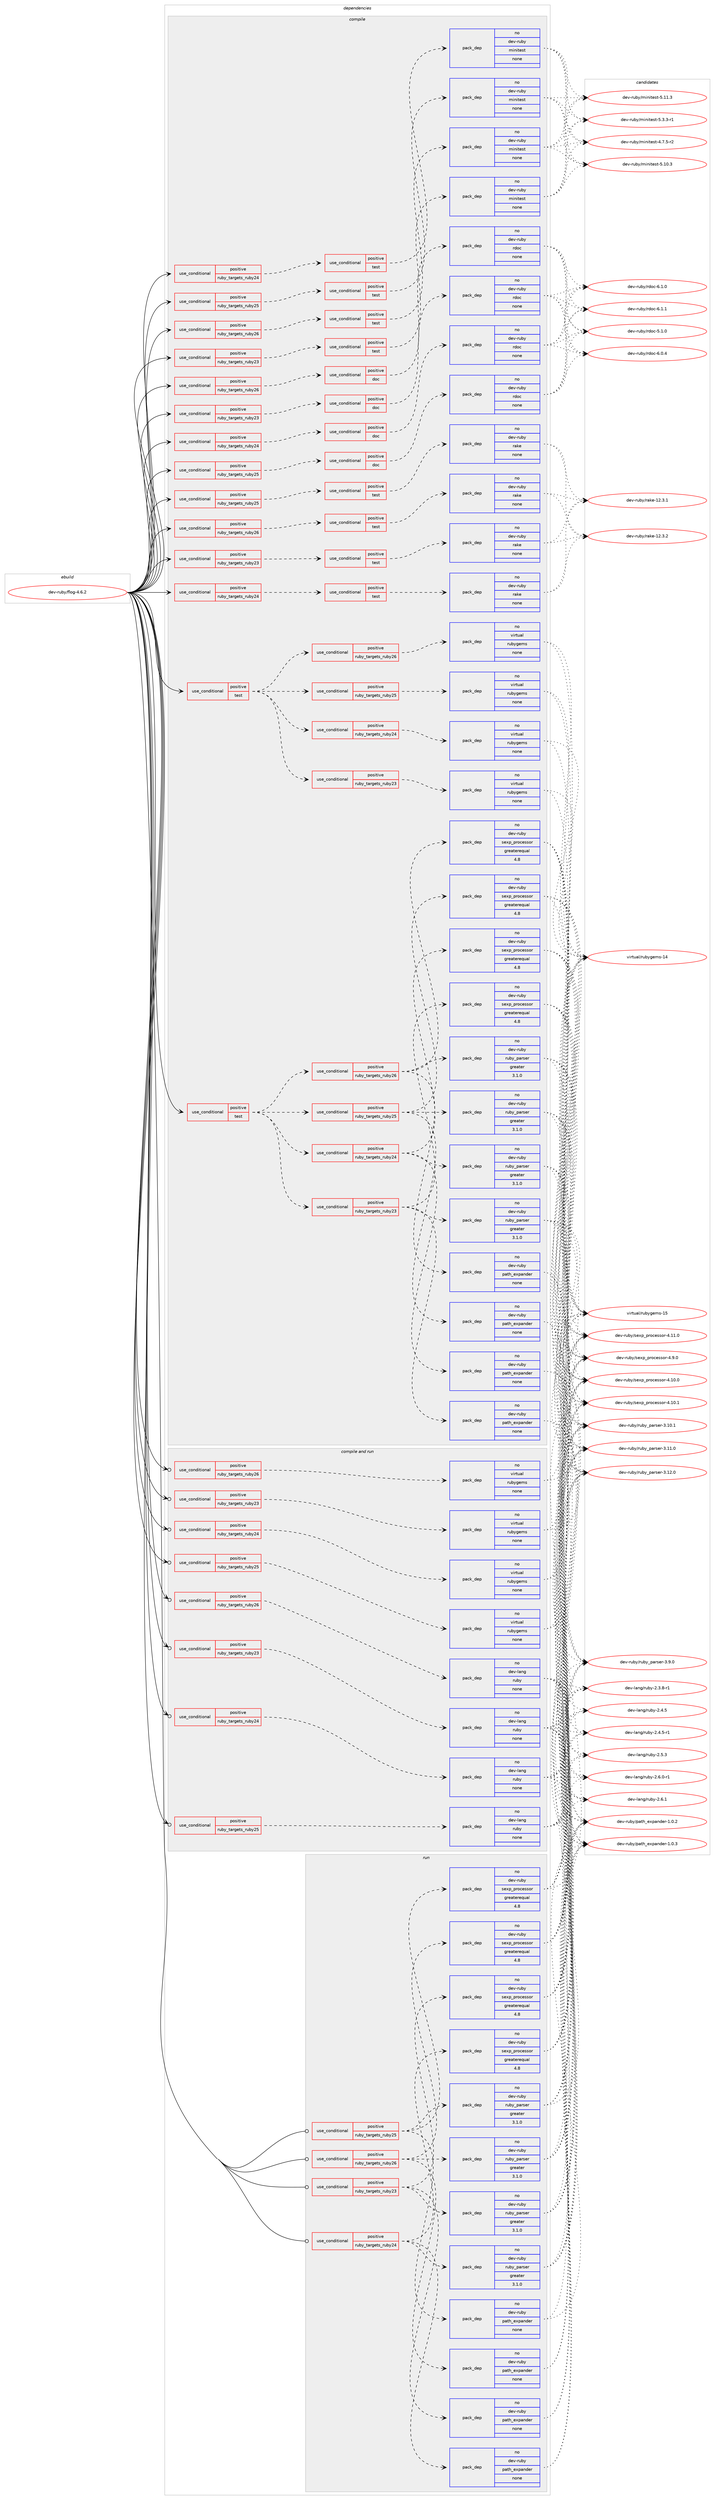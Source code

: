 digraph prolog {

# *************
# Graph options
# *************

newrank=true;
concentrate=true;
compound=true;
graph [rankdir=LR,fontname=Helvetica,fontsize=10,ranksep=1.5];#, ranksep=2.5, nodesep=0.2];
edge  [arrowhead=vee];
node  [fontname=Helvetica,fontsize=10];

# **********
# The ebuild
# **********

subgraph cluster_leftcol {
color=gray;
rank=same;
label=<<i>ebuild</i>>;
id [label="dev-ruby/flog-4.6.2", color=red, width=4, href="../dev-ruby/flog-4.6.2.svg"];
}

# ****************
# The dependencies
# ****************

subgraph cluster_midcol {
color=gray;
label=<<i>dependencies</i>>;
subgraph cluster_compile {
fillcolor="#eeeeee";
style=filled;
label=<<i>compile</i>>;
subgraph cond400474 {
dependency1494597 [label=<<TABLE BORDER="0" CELLBORDER="1" CELLSPACING="0" CELLPADDING="4"><TR><TD ROWSPAN="3" CELLPADDING="10">use_conditional</TD></TR><TR><TD>positive</TD></TR><TR><TD>ruby_targets_ruby23</TD></TR></TABLE>>, shape=none, color=red];
subgraph cond400475 {
dependency1494598 [label=<<TABLE BORDER="0" CELLBORDER="1" CELLSPACING="0" CELLPADDING="4"><TR><TD ROWSPAN="3" CELLPADDING="10">use_conditional</TD></TR><TR><TD>positive</TD></TR><TR><TD>doc</TD></TR></TABLE>>, shape=none, color=red];
subgraph pack1070678 {
dependency1494599 [label=<<TABLE BORDER="0" CELLBORDER="1" CELLSPACING="0" CELLPADDING="4" WIDTH="220"><TR><TD ROWSPAN="6" CELLPADDING="30">pack_dep</TD></TR><TR><TD WIDTH="110">no</TD></TR><TR><TD>dev-ruby</TD></TR><TR><TD>rdoc</TD></TR><TR><TD>none</TD></TR><TR><TD></TD></TR></TABLE>>, shape=none, color=blue];
}
dependency1494598:e -> dependency1494599:w [weight=20,style="dashed",arrowhead="vee"];
}
dependency1494597:e -> dependency1494598:w [weight=20,style="dashed",arrowhead="vee"];
}
id:e -> dependency1494597:w [weight=20,style="solid",arrowhead="vee"];
subgraph cond400476 {
dependency1494600 [label=<<TABLE BORDER="0" CELLBORDER="1" CELLSPACING="0" CELLPADDING="4"><TR><TD ROWSPAN="3" CELLPADDING="10">use_conditional</TD></TR><TR><TD>positive</TD></TR><TR><TD>ruby_targets_ruby23</TD></TR></TABLE>>, shape=none, color=red];
subgraph cond400477 {
dependency1494601 [label=<<TABLE BORDER="0" CELLBORDER="1" CELLSPACING="0" CELLPADDING="4"><TR><TD ROWSPAN="3" CELLPADDING="10">use_conditional</TD></TR><TR><TD>positive</TD></TR><TR><TD>test</TD></TR></TABLE>>, shape=none, color=red];
subgraph pack1070679 {
dependency1494602 [label=<<TABLE BORDER="0" CELLBORDER="1" CELLSPACING="0" CELLPADDING="4" WIDTH="220"><TR><TD ROWSPAN="6" CELLPADDING="30">pack_dep</TD></TR><TR><TD WIDTH="110">no</TD></TR><TR><TD>dev-ruby</TD></TR><TR><TD>minitest</TD></TR><TR><TD>none</TD></TR><TR><TD></TD></TR></TABLE>>, shape=none, color=blue];
}
dependency1494601:e -> dependency1494602:w [weight=20,style="dashed",arrowhead="vee"];
}
dependency1494600:e -> dependency1494601:w [weight=20,style="dashed",arrowhead="vee"];
}
id:e -> dependency1494600:w [weight=20,style="solid",arrowhead="vee"];
subgraph cond400478 {
dependency1494603 [label=<<TABLE BORDER="0" CELLBORDER="1" CELLSPACING="0" CELLPADDING="4"><TR><TD ROWSPAN="3" CELLPADDING="10">use_conditional</TD></TR><TR><TD>positive</TD></TR><TR><TD>ruby_targets_ruby23</TD></TR></TABLE>>, shape=none, color=red];
subgraph cond400479 {
dependency1494604 [label=<<TABLE BORDER="0" CELLBORDER="1" CELLSPACING="0" CELLPADDING="4"><TR><TD ROWSPAN="3" CELLPADDING="10">use_conditional</TD></TR><TR><TD>positive</TD></TR><TR><TD>test</TD></TR></TABLE>>, shape=none, color=red];
subgraph pack1070680 {
dependency1494605 [label=<<TABLE BORDER="0" CELLBORDER="1" CELLSPACING="0" CELLPADDING="4" WIDTH="220"><TR><TD ROWSPAN="6" CELLPADDING="30">pack_dep</TD></TR><TR><TD WIDTH="110">no</TD></TR><TR><TD>dev-ruby</TD></TR><TR><TD>rake</TD></TR><TR><TD>none</TD></TR><TR><TD></TD></TR></TABLE>>, shape=none, color=blue];
}
dependency1494604:e -> dependency1494605:w [weight=20,style="dashed",arrowhead="vee"];
}
dependency1494603:e -> dependency1494604:w [weight=20,style="dashed",arrowhead="vee"];
}
id:e -> dependency1494603:w [weight=20,style="solid",arrowhead="vee"];
subgraph cond400480 {
dependency1494606 [label=<<TABLE BORDER="0" CELLBORDER="1" CELLSPACING="0" CELLPADDING="4"><TR><TD ROWSPAN="3" CELLPADDING="10">use_conditional</TD></TR><TR><TD>positive</TD></TR><TR><TD>ruby_targets_ruby24</TD></TR></TABLE>>, shape=none, color=red];
subgraph cond400481 {
dependency1494607 [label=<<TABLE BORDER="0" CELLBORDER="1" CELLSPACING="0" CELLPADDING="4"><TR><TD ROWSPAN="3" CELLPADDING="10">use_conditional</TD></TR><TR><TD>positive</TD></TR><TR><TD>doc</TD></TR></TABLE>>, shape=none, color=red];
subgraph pack1070681 {
dependency1494608 [label=<<TABLE BORDER="0" CELLBORDER="1" CELLSPACING="0" CELLPADDING="4" WIDTH="220"><TR><TD ROWSPAN="6" CELLPADDING="30">pack_dep</TD></TR><TR><TD WIDTH="110">no</TD></TR><TR><TD>dev-ruby</TD></TR><TR><TD>rdoc</TD></TR><TR><TD>none</TD></TR><TR><TD></TD></TR></TABLE>>, shape=none, color=blue];
}
dependency1494607:e -> dependency1494608:w [weight=20,style="dashed",arrowhead="vee"];
}
dependency1494606:e -> dependency1494607:w [weight=20,style="dashed",arrowhead="vee"];
}
id:e -> dependency1494606:w [weight=20,style="solid",arrowhead="vee"];
subgraph cond400482 {
dependency1494609 [label=<<TABLE BORDER="0" CELLBORDER="1" CELLSPACING="0" CELLPADDING="4"><TR><TD ROWSPAN="3" CELLPADDING="10">use_conditional</TD></TR><TR><TD>positive</TD></TR><TR><TD>ruby_targets_ruby24</TD></TR></TABLE>>, shape=none, color=red];
subgraph cond400483 {
dependency1494610 [label=<<TABLE BORDER="0" CELLBORDER="1" CELLSPACING="0" CELLPADDING="4"><TR><TD ROWSPAN="3" CELLPADDING="10">use_conditional</TD></TR><TR><TD>positive</TD></TR><TR><TD>test</TD></TR></TABLE>>, shape=none, color=red];
subgraph pack1070682 {
dependency1494611 [label=<<TABLE BORDER="0" CELLBORDER="1" CELLSPACING="0" CELLPADDING="4" WIDTH="220"><TR><TD ROWSPAN="6" CELLPADDING="30">pack_dep</TD></TR><TR><TD WIDTH="110">no</TD></TR><TR><TD>dev-ruby</TD></TR><TR><TD>minitest</TD></TR><TR><TD>none</TD></TR><TR><TD></TD></TR></TABLE>>, shape=none, color=blue];
}
dependency1494610:e -> dependency1494611:w [weight=20,style="dashed",arrowhead="vee"];
}
dependency1494609:e -> dependency1494610:w [weight=20,style="dashed",arrowhead="vee"];
}
id:e -> dependency1494609:w [weight=20,style="solid",arrowhead="vee"];
subgraph cond400484 {
dependency1494612 [label=<<TABLE BORDER="0" CELLBORDER="1" CELLSPACING="0" CELLPADDING="4"><TR><TD ROWSPAN="3" CELLPADDING="10">use_conditional</TD></TR><TR><TD>positive</TD></TR><TR><TD>ruby_targets_ruby24</TD></TR></TABLE>>, shape=none, color=red];
subgraph cond400485 {
dependency1494613 [label=<<TABLE BORDER="0" CELLBORDER="1" CELLSPACING="0" CELLPADDING="4"><TR><TD ROWSPAN="3" CELLPADDING="10">use_conditional</TD></TR><TR><TD>positive</TD></TR><TR><TD>test</TD></TR></TABLE>>, shape=none, color=red];
subgraph pack1070683 {
dependency1494614 [label=<<TABLE BORDER="0" CELLBORDER="1" CELLSPACING="0" CELLPADDING="4" WIDTH="220"><TR><TD ROWSPAN="6" CELLPADDING="30">pack_dep</TD></TR><TR><TD WIDTH="110">no</TD></TR><TR><TD>dev-ruby</TD></TR><TR><TD>rake</TD></TR><TR><TD>none</TD></TR><TR><TD></TD></TR></TABLE>>, shape=none, color=blue];
}
dependency1494613:e -> dependency1494614:w [weight=20,style="dashed",arrowhead="vee"];
}
dependency1494612:e -> dependency1494613:w [weight=20,style="dashed",arrowhead="vee"];
}
id:e -> dependency1494612:w [weight=20,style="solid",arrowhead="vee"];
subgraph cond400486 {
dependency1494615 [label=<<TABLE BORDER="0" CELLBORDER="1" CELLSPACING="0" CELLPADDING="4"><TR><TD ROWSPAN="3" CELLPADDING="10">use_conditional</TD></TR><TR><TD>positive</TD></TR><TR><TD>ruby_targets_ruby25</TD></TR></TABLE>>, shape=none, color=red];
subgraph cond400487 {
dependency1494616 [label=<<TABLE BORDER="0" CELLBORDER="1" CELLSPACING="0" CELLPADDING="4"><TR><TD ROWSPAN="3" CELLPADDING="10">use_conditional</TD></TR><TR><TD>positive</TD></TR><TR><TD>doc</TD></TR></TABLE>>, shape=none, color=red];
subgraph pack1070684 {
dependency1494617 [label=<<TABLE BORDER="0" CELLBORDER="1" CELLSPACING="0" CELLPADDING="4" WIDTH="220"><TR><TD ROWSPAN="6" CELLPADDING="30">pack_dep</TD></TR><TR><TD WIDTH="110">no</TD></TR><TR><TD>dev-ruby</TD></TR><TR><TD>rdoc</TD></TR><TR><TD>none</TD></TR><TR><TD></TD></TR></TABLE>>, shape=none, color=blue];
}
dependency1494616:e -> dependency1494617:w [weight=20,style="dashed",arrowhead="vee"];
}
dependency1494615:e -> dependency1494616:w [weight=20,style="dashed",arrowhead="vee"];
}
id:e -> dependency1494615:w [weight=20,style="solid",arrowhead="vee"];
subgraph cond400488 {
dependency1494618 [label=<<TABLE BORDER="0" CELLBORDER="1" CELLSPACING="0" CELLPADDING="4"><TR><TD ROWSPAN="3" CELLPADDING="10">use_conditional</TD></TR><TR><TD>positive</TD></TR><TR><TD>ruby_targets_ruby25</TD></TR></TABLE>>, shape=none, color=red];
subgraph cond400489 {
dependency1494619 [label=<<TABLE BORDER="0" CELLBORDER="1" CELLSPACING="0" CELLPADDING="4"><TR><TD ROWSPAN="3" CELLPADDING="10">use_conditional</TD></TR><TR><TD>positive</TD></TR><TR><TD>test</TD></TR></TABLE>>, shape=none, color=red];
subgraph pack1070685 {
dependency1494620 [label=<<TABLE BORDER="0" CELLBORDER="1" CELLSPACING="0" CELLPADDING="4" WIDTH="220"><TR><TD ROWSPAN="6" CELLPADDING="30">pack_dep</TD></TR><TR><TD WIDTH="110">no</TD></TR><TR><TD>dev-ruby</TD></TR><TR><TD>minitest</TD></TR><TR><TD>none</TD></TR><TR><TD></TD></TR></TABLE>>, shape=none, color=blue];
}
dependency1494619:e -> dependency1494620:w [weight=20,style="dashed",arrowhead="vee"];
}
dependency1494618:e -> dependency1494619:w [weight=20,style="dashed",arrowhead="vee"];
}
id:e -> dependency1494618:w [weight=20,style="solid",arrowhead="vee"];
subgraph cond400490 {
dependency1494621 [label=<<TABLE BORDER="0" CELLBORDER="1" CELLSPACING="0" CELLPADDING="4"><TR><TD ROWSPAN="3" CELLPADDING="10">use_conditional</TD></TR><TR><TD>positive</TD></TR><TR><TD>ruby_targets_ruby25</TD></TR></TABLE>>, shape=none, color=red];
subgraph cond400491 {
dependency1494622 [label=<<TABLE BORDER="0" CELLBORDER="1" CELLSPACING="0" CELLPADDING="4"><TR><TD ROWSPAN="3" CELLPADDING="10">use_conditional</TD></TR><TR><TD>positive</TD></TR><TR><TD>test</TD></TR></TABLE>>, shape=none, color=red];
subgraph pack1070686 {
dependency1494623 [label=<<TABLE BORDER="0" CELLBORDER="1" CELLSPACING="0" CELLPADDING="4" WIDTH="220"><TR><TD ROWSPAN="6" CELLPADDING="30">pack_dep</TD></TR><TR><TD WIDTH="110">no</TD></TR><TR><TD>dev-ruby</TD></TR><TR><TD>rake</TD></TR><TR><TD>none</TD></TR><TR><TD></TD></TR></TABLE>>, shape=none, color=blue];
}
dependency1494622:e -> dependency1494623:w [weight=20,style="dashed",arrowhead="vee"];
}
dependency1494621:e -> dependency1494622:w [weight=20,style="dashed",arrowhead="vee"];
}
id:e -> dependency1494621:w [weight=20,style="solid",arrowhead="vee"];
subgraph cond400492 {
dependency1494624 [label=<<TABLE BORDER="0" CELLBORDER="1" CELLSPACING="0" CELLPADDING="4"><TR><TD ROWSPAN="3" CELLPADDING="10">use_conditional</TD></TR><TR><TD>positive</TD></TR><TR><TD>ruby_targets_ruby26</TD></TR></TABLE>>, shape=none, color=red];
subgraph cond400493 {
dependency1494625 [label=<<TABLE BORDER="0" CELLBORDER="1" CELLSPACING="0" CELLPADDING="4"><TR><TD ROWSPAN="3" CELLPADDING="10">use_conditional</TD></TR><TR><TD>positive</TD></TR><TR><TD>doc</TD></TR></TABLE>>, shape=none, color=red];
subgraph pack1070687 {
dependency1494626 [label=<<TABLE BORDER="0" CELLBORDER="1" CELLSPACING="0" CELLPADDING="4" WIDTH="220"><TR><TD ROWSPAN="6" CELLPADDING="30">pack_dep</TD></TR><TR><TD WIDTH="110">no</TD></TR><TR><TD>dev-ruby</TD></TR><TR><TD>rdoc</TD></TR><TR><TD>none</TD></TR><TR><TD></TD></TR></TABLE>>, shape=none, color=blue];
}
dependency1494625:e -> dependency1494626:w [weight=20,style="dashed",arrowhead="vee"];
}
dependency1494624:e -> dependency1494625:w [weight=20,style="dashed",arrowhead="vee"];
}
id:e -> dependency1494624:w [weight=20,style="solid",arrowhead="vee"];
subgraph cond400494 {
dependency1494627 [label=<<TABLE BORDER="0" CELLBORDER="1" CELLSPACING="0" CELLPADDING="4"><TR><TD ROWSPAN="3" CELLPADDING="10">use_conditional</TD></TR><TR><TD>positive</TD></TR><TR><TD>ruby_targets_ruby26</TD></TR></TABLE>>, shape=none, color=red];
subgraph cond400495 {
dependency1494628 [label=<<TABLE BORDER="0" CELLBORDER="1" CELLSPACING="0" CELLPADDING="4"><TR><TD ROWSPAN="3" CELLPADDING="10">use_conditional</TD></TR><TR><TD>positive</TD></TR><TR><TD>test</TD></TR></TABLE>>, shape=none, color=red];
subgraph pack1070688 {
dependency1494629 [label=<<TABLE BORDER="0" CELLBORDER="1" CELLSPACING="0" CELLPADDING="4" WIDTH="220"><TR><TD ROWSPAN="6" CELLPADDING="30">pack_dep</TD></TR><TR><TD WIDTH="110">no</TD></TR><TR><TD>dev-ruby</TD></TR><TR><TD>minitest</TD></TR><TR><TD>none</TD></TR><TR><TD></TD></TR></TABLE>>, shape=none, color=blue];
}
dependency1494628:e -> dependency1494629:w [weight=20,style="dashed",arrowhead="vee"];
}
dependency1494627:e -> dependency1494628:w [weight=20,style="dashed",arrowhead="vee"];
}
id:e -> dependency1494627:w [weight=20,style="solid",arrowhead="vee"];
subgraph cond400496 {
dependency1494630 [label=<<TABLE BORDER="0" CELLBORDER="1" CELLSPACING="0" CELLPADDING="4"><TR><TD ROWSPAN="3" CELLPADDING="10">use_conditional</TD></TR><TR><TD>positive</TD></TR><TR><TD>ruby_targets_ruby26</TD></TR></TABLE>>, shape=none, color=red];
subgraph cond400497 {
dependency1494631 [label=<<TABLE BORDER="0" CELLBORDER="1" CELLSPACING="0" CELLPADDING="4"><TR><TD ROWSPAN="3" CELLPADDING="10">use_conditional</TD></TR><TR><TD>positive</TD></TR><TR><TD>test</TD></TR></TABLE>>, shape=none, color=red];
subgraph pack1070689 {
dependency1494632 [label=<<TABLE BORDER="0" CELLBORDER="1" CELLSPACING="0" CELLPADDING="4" WIDTH="220"><TR><TD ROWSPAN="6" CELLPADDING="30">pack_dep</TD></TR><TR><TD WIDTH="110">no</TD></TR><TR><TD>dev-ruby</TD></TR><TR><TD>rake</TD></TR><TR><TD>none</TD></TR><TR><TD></TD></TR></TABLE>>, shape=none, color=blue];
}
dependency1494631:e -> dependency1494632:w [weight=20,style="dashed",arrowhead="vee"];
}
dependency1494630:e -> dependency1494631:w [weight=20,style="dashed",arrowhead="vee"];
}
id:e -> dependency1494630:w [weight=20,style="solid",arrowhead="vee"];
subgraph cond400498 {
dependency1494633 [label=<<TABLE BORDER="0" CELLBORDER="1" CELLSPACING="0" CELLPADDING="4"><TR><TD ROWSPAN="3" CELLPADDING="10">use_conditional</TD></TR><TR><TD>positive</TD></TR><TR><TD>test</TD></TR></TABLE>>, shape=none, color=red];
subgraph cond400499 {
dependency1494634 [label=<<TABLE BORDER="0" CELLBORDER="1" CELLSPACING="0" CELLPADDING="4"><TR><TD ROWSPAN="3" CELLPADDING="10">use_conditional</TD></TR><TR><TD>positive</TD></TR><TR><TD>ruby_targets_ruby23</TD></TR></TABLE>>, shape=none, color=red];
subgraph pack1070690 {
dependency1494635 [label=<<TABLE BORDER="0" CELLBORDER="1" CELLSPACING="0" CELLPADDING="4" WIDTH="220"><TR><TD ROWSPAN="6" CELLPADDING="30">pack_dep</TD></TR><TR><TD WIDTH="110">no</TD></TR><TR><TD>dev-ruby</TD></TR><TR><TD>path_expander</TD></TR><TR><TD>none</TD></TR><TR><TD></TD></TR></TABLE>>, shape=none, color=blue];
}
dependency1494634:e -> dependency1494635:w [weight=20,style="dashed",arrowhead="vee"];
subgraph pack1070691 {
dependency1494636 [label=<<TABLE BORDER="0" CELLBORDER="1" CELLSPACING="0" CELLPADDING="4" WIDTH="220"><TR><TD ROWSPAN="6" CELLPADDING="30">pack_dep</TD></TR><TR><TD WIDTH="110">no</TD></TR><TR><TD>dev-ruby</TD></TR><TR><TD>ruby_parser</TD></TR><TR><TD>greater</TD></TR><TR><TD>3.1.0</TD></TR></TABLE>>, shape=none, color=blue];
}
dependency1494634:e -> dependency1494636:w [weight=20,style="dashed",arrowhead="vee"];
subgraph pack1070692 {
dependency1494637 [label=<<TABLE BORDER="0" CELLBORDER="1" CELLSPACING="0" CELLPADDING="4" WIDTH="220"><TR><TD ROWSPAN="6" CELLPADDING="30">pack_dep</TD></TR><TR><TD WIDTH="110">no</TD></TR><TR><TD>dev-ruby</TD></TR><TR><TD>sexp_processor</TD></TR><TR><TD>greaterequal</TD></TR><TR><TD>4.8</TD></TR></TABLE>>, shape=none, color=blue];
}
dependency1494634:e -> dependency1494637:w [weight=20,style="dashed",arrowhead="vee"];
}
dependency1494633:e -> dependency1494634:w [weight=20,style="dashed",arrowhead="vee"];
subgraph cond400500 {
dependency1494638 [label=<<TABLE BORDER="0" CELLBORDER="1" CELLSPACING="0" CELLPADDING="4"><TR><TD ROWSPAN="3" CELLPADDING="10">use_conditional</TD></TR><TR><TD>positive</TD></TR><TR><TD>ruby_targets_ruby24</TD></TR></TABLE>>, shape=none, color=red];
subgraph pack1070693 {
dependency1494639 [label=<<TABLE BORDER="0" CELLBORDER="1" CELLSPACING="0" CELLPADDING="4" WIDTH="220"><TR><TD ROWSPAN="6" CELLPADDING="30">pack_dep</TD></TR><TR><TD WIDTH="110">no</TD></TR><TR><TD>dev-ruby</TD></TR><TR><TD>path_expander</TD></TR><TR><TD>none</TD></TR><TR><TD></TD></TR></TABLE>>, shape=none, color=blue];
}
dependency1494638:e -> dependency1494639:w [weight=20,style="dashed",arrowhead="vee"];
subgraph pack1070694 {
dependency1494640 [label=<<TABLE BORDER="0" CELLBORDER="1" CELLSPACING="0" CELLPADDING="4" WIDTH="220"><TR><TD ROWSPAN="6" CELLPADDING="30">pack_dep</TD></TR><TR><TD WIDTH="110">no</TD></TR><TR><TD>dev-ruby</TD></TR><TR><TD>ruby_parser</TD></TR><TR><TD>greater</TD></TR><TR><TD>3.1.0</TD></TR></TABLE>>, shape=none, color=blue];
}
dependency1494638:e -> dependency1494640:w [weight=20,style="dashed",arrowhead="vee"];
subgraph pack1070695 {
dependency1494641 [label=<<TABLE BORDER="0" CELLBORDER="1" CELLSPACING="0" CELLPADDING="4" WIDTH="220"><TR><TD ROWSPAN="6" CELLPADDING="30">pack_dep</TD></TR><TR><TD WIDTH="110">no</TD></TR><TR><TD>dev-ruby</TD></TR><TR><TD>sexp_processor</TD></TR><TR><TD>greaterequal</TD></TR><TR><TD>4.8</TD></TR></TABLE>>, shape=none, color=blue];
}
dependency1494638:e -> dependency1494641:w [weight=20,style="dashed",arrowhead="vee"];
}
dependency1494633:e -> dependency1494638:w [weight=20,style="dashed",arrowhead="vee"];
subgraph cond400501 {
dependency1494642 [label=<<TABLE BORDER="0" CELLBORDER="1" CELLSPACING="0" CELLPADDING="4"><TR><TD ROWSPAN="3" CELLPADDING="10">use_conditional</TD></TR><TR><TD>positive</TD></TR><TR><TD>ruby_targets_ruby25</TD></TR></TABLE>>, shape=none, color=red];
subgraph pack1070696 {
dependency1494643 [label=<<TABLE BORDER="0" CELLBORDER="1" CELLSPACING="0" CELLPADDING="4" WIDTH="220"><TR><TD ROWSPAN="6" CELLPADDING="30">pack_dep</TD></TR><TR><TD WIDTH="110">no</TD></TR><TR><TD>dev-ruby</TD></TR><TR><TD>path_expander</TD></TR><TR><TD>none</TD></TR><TR><TD></TD></TR></TABLE>>, shape=none, color=blue];
}
dependency1494642:e -> dependency1494643:w [weight=20,style="dashed",arrowhead="vee"];
subgraph pack1070697 {
dependency1494644 [label=<<TABLE BORDER="0" CELLBORDER="1" CELLSPACING="0" CELLPADDING="4" WIDTH="220"><TR><TD ROWSPAN="6" CELLPADDING="30">pack_dep</TD></TR><TR><TD WIDTH="110">no</TD></TR><TR><TD>dev-ruby</TD></TR><TR><TD>ruby_parser</TD></TR><TR><TD>greater</TD></TR><TR><TD>3.1.0</TD></TR></TABLE>>, shape=none, color=blue];
}
dependency1494642:e -> dependency1494644:w [weight=20,style="dashed",arrowhead="vee"];
subgraph pack1070698 {
dependency1494645 [label=<<TABLE BORDER="0" CELLBORDER="1" CELLSPACING="0" CELLPADDING="4" WIDTH="220"><TR><TD ROWSPAN="6" CELLPADDING="30">pack_dep</TD></TR><TR><TD WIDTH="110">no</TD></TR><TR><TD>dev-ruby</TD></TR><TR><TD>sexp_processor</TD></TR><TR><TD>greaterequal</TD></TR><TR><TD>4.8</TD></TR></TABLE>>, shape=none, color=blue];
}
dependency1494642:e -> dependency1494645:w [weight=20,style="dashed",arrowhead="vee"];
}
dependency1494633:e -> dependency1494642:w [weight=20,style="dashed",arrowhead="vee"];
subgraph cond400502 {
dependency1494646 [label=<<TABLE BORDER="0" CELLBORDER="1" CELLSPACING="0" CELLPADDING="4"><TR><TD ROWSPAN="3" CELLPADDING="10">use_conditional</TD></TR><TR><TD>positive</TD></TR><TR><TD>ruby_targets_ruby26</TD></TR></TABLE>>, shape=none, color=red];
subgraph pack1070699 {
dependency1494647 [label=<<TABLE BORDER="0" CELLBORDER="1" CELLSPACING="0" CELLPADDING="4" WIDTH="220"><TR><TD ROWSPAN="6" CELLPADDING="30">pack_dep</TD></TR><TR><TD WIDTH="110">no</TD></TR><TR><TD>dev-ruby</TD></TR><TR><TD>path_expander</TD></TR><TR><TD>none</TD></TR><TR><TD></TD></TR></TABLE>>, shape=none, color=blue];
}
dependency1494646:e -> dependency1494647:w [weight=20,style="dashed",arrowhead="vee"];
subgraph pack1070700 {
dependency1494648 [label=<<TABLE BORDER="0" CELLBORDER="1" CELLSPACING="0" CELLPADDING="4" WIDTH="220"><TR><TD ROWSPAN="6" CELLPADDING="30">pack_dep</TD></TR><TR><TD WIDTH="110">no</TD></TR><TR><TD>dev-ruby</TD></TR><TR><TD>ruby_parser</TD></TR><TR><TD>greater</TD></TR><TR><TD>3.1.0</TD></TR></TABLE>>, shape=none, color=blue];
}
dependency1494646:e -> dependency1494648:w [weight=20,style="dashed",arrowhead="vee"];
subgraph pack1070701 {
dependency1494649 [label=<<TABLE BORDER="0" CELLBORDER="1" CELLSPACING="0" CELLPADDING="4" WIDTH="220"><TR><TD ROWSPAN="6" CELLPADDING="30">pack_dep</TD></TR><TR><TD WIDTH="110">no</TD></TR><TR><TD>dev-ruby</TD></TR><TR><TD>sexp_processor</TD></TR><TR><TD>greaterequal</TD></TR><TR><TD>4.8</TD></TR></TABLE>>, shape=none, color=blue];
}
dependency1494646:e -> dependency1494649:w [weight=20,style="dashed",arrowhead="vee"];
}
dependency1494633:e -> dependency1494646:w [weight=20,style="dashed",arrowhead="vee"];
}
id:e -> dependency1494633:w [weight=20,style="solid",arrowhead="vee"];
subgraph cond400503 {
dependency1494650 [label=<<TABLE BORDER="0" CELLBORDER="1" CELLSPACING="0" CELLPADDING="4"><TR><TD ROWSPAN="3" CELLPADDING="10">use_conditional</TD></TR><TR><TD>positive</TD></TR><TR><TD>test</TD></TR></TABLE>>, shape=none, color=red];
subgraph cond400504 {
dependency1494651 [label=<<TABLE BORDER="0" CELLBORDER="1" CELLSPACING="0" CELLPADDING="4"><TR><TD ROWSPAN="3" CELLPADDING="10">use_conditional</TD></TR><TR><TD>positive</TD></TR><TR><TD>ruby_targets_ruby23</TD></TR></TABLE>>, shape=none, color=red];
subgraph pack1070702 {
dependency1494652 [label=<<TABLE BORDER="0" CELLBORDER="1" CELLSPACING="0" CELLPADDING="4" WIDTH="220"><TR><TD ROWSPAN="6" CELLPADDING="30">pack_dep</TD></TR><TR><TD WIDTH="110">no</TD></TR><TR><TD>virtual</TD></TR><TR><TD>rubygems</TD></TR><TR><TD>none</TD></TR><TR><TD></TD></TR></TABLE>>, shape=none, color=blue];
}
dependency1494651:e -> dependency1494652:w [weight=20,style="dashed",arrowhead="vee"];
}
dependency1494650:e -> dependency1494651:w [weight=20,style="dashed",arrowhead="vee"];
subgraph cond400505 {
dependency1494653 [label=<<TABLE BORDER="0" CELLBORDER="1" CELLSPACING="0" CELLPADDING="4"><TR><TD ROWSPAN="3" CELLPADDING="10">use_conditional</TD></TR><TR><TD>positive</TD></TR><TR><TD>ruby_targets_ruby24</TD></TR></TABLE>>, shape=none, color=red];
subgraph pack1070703 {
dependency1494654 [label=<<TABLE BORDER="0" CELLBORDER="1" CELLSPACING="0" CELLPADDING="4" WIDTH="220"><TR><TD ROWSPAN="6" CELLPADDING="30">pack_dep</TD></TR><TR><TD WIDTH="110">no</TD></TR><TR><TD>virtual</TD></TR><TR><TD>rubygems</TD></TR><TR><TD>none</TD></TR><TR><TD></TD></TR></TABLE>>, shape=none, color=blue];
}
dependency1494653:e -> dependency1494654:w [weight=20,style="dashed",arrowhead="vee"];
}
dependency1494650:e -> dependency1494653:w [weight=20,style="dashed",arrowhead="vee"];
subgraph cond400506 {
dependency1494655 [label=<<TABLE BORDER="0" CELLBORDER="1" CELLSPACING="0" CELLPADDING="4"><TR><TD ROWSPAN="3" CELLPADDING="10">use_conditional</TD></TR><TR><TD>positive</TD></TR><TR><TD>ruby_targets_ruby25</TD></TR></TABLE>>, shape=none, color=red];
subgraph pack1070704 {
dependency1494656 [label=<<TABLE BORDER="0" CELLBORDER="1" CELLSPACING="0" CELLPADDING="4" WIDTH="220"><TR><TD ROWSPAN="6" CELLPADDING="30">pack_dep</TD></TR><TR><TD WIDTH="110">no</TD></TR><TR><TD>virtual</TD></TR><TR><TD>rubygems</TD></TR><TR><TD>none</TD></TR><TR><TD></TD></TR></TABLE>>, shape=none, color=blue];
}
dependency1494655:e -> dependency1494656:w [weight=20,style="dashed",arrowhead="vee"];
}
dependency1494650:e -> dependency1494655:w [weight=20,style="dashed",arrowhead="vee"];
subgraph cond400507 {
dependency1494657 [label=<<TABLE BORDER="0" CELLBORDER="1" CELLSPACING="0" CELLPADDING="4"><TR><TD ROWSPAN="3" CELLPADDING="10">use_conditional</TD></TR><TR><TD>positive</TD></TR><TR><TD>ruby_targets_ruby26</TD></TR></TABLE>>, shape=none, color=red];
subgraph pack1070705 {
dependency1494658 [label=<<TABLE BORDER="0" CELLBORDER="1" CELLSPACING="0" CELLPADDING="4" WIDTH="220"><TR><TD ROWSPAN="6" CELLPADDING="30">pack_dep</TD></TR><TR><TD WIDTH="110">no</TD></TR><TR><TD>virtual</TD></TR><TR><TD>rubygems</TD></TR><TR><TD>none</TD></TR><TR><TD></TD></TR></TABLE>>, shape=none, color=blue];
}
dependency1494657:e -> dependency1494658:w [weight=20,style="dashed",arrowhead="vee"];
}
dependency1494650:e -> dependency1494657:w [weight=20,style="dashed",arrowhead="vee"];
}
id:e -> dependency1494650:w [weight=20,style="solid",arrowhead="vee"];
}
subgraph cluster_compileandrun {
fillcolor="#eeeeee";
style=filled;
label=<<i>compile and run</i>>;
subgraph cond400508 {
dependency1494659 [label=<<TABLE BORDER="0" CELLBORDER="1" CELLSPACING="0" CELLPADDING="4"><TR><TD ROWSPAN="3" CELLPADDING="10">use_conditional</TD></TR><TR><TD>positive</TD></TR><TR><TD>ruby_targets_ruby23</TD></TR></TABLE>>, shape=none, color=red];
subgraph pack1070706 {
dependency1494660 [label=<<TABLE BORDER="0" CELLBORDER="1" CELLSPACING="0" CELLPADDING="4" WIDTH="220"><TR><TD ROWSPAN="6" CELLPADDING="30">pack_dep</TD></TR><TR><TD WIDTH="110">no</TD></TR><TR><TD>dev-lang</TD></TR><TR><TD>ruby</TD></TR><TR><TD>none</TD></TR><TR><TD></TD></TR></TABLE>>, shape=none, color=blue];
}
dependency1494659:e -> dependency1494660:w [weight=20,style="dashed",arrowhead="vee"];
}
id:e -> dependency1494659:w [weight=20,style="solid",arrowhead="odotvee"];
subgraph cond400509 {
dependency1494661 [label=<<TABLE BORDER="0" CELLBORDER="1" CELLSPACING="0" CELLPADDING="4"><TR><TD ROWSPAN="3" CELLPADDING="10">use_conditional</TD></TR><TR><TD>positive</TD></TR><TR><TD>ruby_targets_ruby23</TD></TR></TABLE>>, shape=none, color=red];
subgraph pack1070707 {
dependency1494662 [label=<<TABLE BORDER="0" CELLBORDER="1" CELLSPACING="0" CELLPADDING="4" WIDTH="220"><TR><TD ROWSPAN="6" CELLPADDING="30">pack_dep</TD></TR><TR><TD WIDTH="110">no</TD></TR><TR><TD>virtual</TD></TR><TR><TD>rubygems</TD></TR><TR><TD>none</TD></TR><TR><TD></TD></TR></TABLE>>, shape=none, color=blue];
}
dependency1494661:e -> dependency1494662:w [weight=20,style="dashed",arrowhead="vee"];
}
id:e -> dependency1494661:w [weight=20,style="solid",arrowhead="odotvee"];
subgraph cond400510 {
dependency1494663 [label=<<TABLE BORDER="0" CELLBORDER="1" CELLSPACING="0" CELLPADDING="4"><TR><TD ROWSPAN="3" CELLPADDING="10">use_conditional</TD></TR><TR><TD>positive</TD></TR><TR><TD>ruby_targets_ruby24</TD></TR></TABLE>>, shape=none, color=red];
subgraph pack1070708 {
dependency1494664 [label=<<TABLE BORDER="0" CELLBORDER="1" CELLSPACING="0" CELLPADDING="4" WIDTH="220"><TR><TD ROWSPAN="6" CELLPADDING="30">pack_dep</TD></TR><TR><TD WIDTH="110">no</TD></TR><TR><TD>dev-lang</TD></TR><TR><TD>ruby</TD></TR><TR><TD>none</TD></TR><TR><TD></TD></TR></TABLE>>, shape=none, color=blue];
}
dependency1494663:e -> dependency1494664:w [weight=20,style="dashed",arrowhead="vee"];
}
id:e -> dependency1494663:w [weight=20,style="solid",arrowhead="odotvee"];
subgraph cond400511 {
dependency1494665 [label=<<TABLE BORDER="0" CELLBORDER="1" CELLSPACING="0" CELLPADDING="4"><TR><TD ROWSPAN="3" CELLPADDING="10">use_conditional</TD></TR><TR><TD>positive</TD></TR><TR><TD>ruby_targets_ruby24</TD></TR></TABLE>>, shape=none, color=red];
subgraph pack1070709 {
dependency1494666 [label=<<TABLE BORDER="0" CELLBORDER="1" CELLSPACING="0" CELLPADDING="4" WIDTH="220"><TR><TD ROWSPAN="6" CELLPADDING="30">pack_dep</TD></TR><TR><TD WIDTH="110">no</TD></TR><TR><TD>virtual</TD></TR><TR><TD>rubygems</TD></TR><TR><TD>none</TD></TR><TR><TD></TD></TR></TABLE>>, shape=none, color=blue];
}
dependency1494665:e -> dependency1494666:w [weight=20,style="dashed",arrowhead="vee"];
}
id:e -> dependency1494665:w [weight=20,style="solid",arrowhead="odotvee"];
subgraph cond400512 {
dependency1494667 [label=<<TABLE BORDER="0" CELLBORDER="1" CELLSPACING="0" CELLPADDING="4"><TR><TD ROWSPAN="3" CELLPADDING="10">use_conditional</TD></TR><TR><TD>positive</TD></TR><TR><TD>ruby_targets_ruby25</TD></TR></TABLE>>, shape=none, color=red];
subgraph pack1070710 {
dependency1494668 [label=<<TABLE BORDER="0" CELLBORDER="1" CELLSPACING="0" CELLPADDING="4" WIDTH="220"><TR><TD ROWSPAN="6" CELLPADDING="30">pack_dep</TD></TR><TR><TD WIDTH="110">no</TD></TR><TR><TD>dev-lang</TD></TR><TR><TD>ruby</TD></TR><TR><TD>none</TD></TR><TR><TD></TD></TR></TABLE>>, shape=none, color=blue];
}
dependency1494667:e -> dependency1494668:w [weight=20,style="dashed",arrowhead="vee"];
}
id:e -> dependency1494667:w [weight=20,style="solid",arrowhead="odotvee"];
subgraph cond400513 {
dependency1494669 [label=<<TABLE BORDER="0" CELLBORDER="1" CELLSPACING="0" CELLPADDING="4"><TR><TD ROWSPAN="3" CELLPADDING="10">use_conditional</TD></TR><TR><TD>positive</TD></TR><TR><TD>ruby_targets_ruby25</TD></TR></TABLE>>, shape=none, color=red];
subgraph pack1070711 {
dependency1494670 [label=<<TABLE BORDER="0" CELLBORDER="1" CELLSPACING="0" CELLPADDING="4" WIDTH="220"><TR><TD ROWSPAN="6" CELLPADDING="30">pack_dep</TD></TR><TR><TD WIDTH="110">no</TD></TR><TR><TD>virtual</TD></TR><TR><TD>rubygems</TD></TR><TR><TD>none</TD></TR><TR><TD></TD></TR></TABLE>>, shape=none, color=blue];
}
dependency1494669:e -> dependency1494670:w [weight=20,style="dashed",arrowhead="vee"];
}
id:e -> dependency1494669:w [weight=20,style="solid",arrowhead="odotvee"];
subgraph cond400514 {
dependency1494671 [label=<<TABLE BORDER="0" CELLBORDER="1" CELLSPACING="0" CELLPADDING="4"><TR><TD ROWSPAN="3" CELLPADDING="10">use_conditional</TD></TR><TR><TD>positive</TD></TR><TR><TD>ruby_targets_ruby26</TD></TR></TABLE>>, shape=none, color=red];
subgraph pack1070712 {
dependency1494672 [label=<<TABLE BORDER="0" CELLBORDER="1" CELLSPACING="0" CELLPADDING="4" WIDTH="220"><TR><TD ROWSPAN="6" CELLPADDING="30">pack_dep</TD></TR><TR><TD WIDTH="110">no</TD></TR><TR><TD>dev-lang</TD></TR><TR><TD>ruby</TD></TR><TR><TD>none</TD></TR><TR><TD></TD></TR></TABLE>>, shape=none, color=blue];
}
dependency1494671:e -> dependency1494672:w [weight=20,style="dashed",arrowhead="vee"];
}
id:e -> dependency1494671:w [weight=20,style="solid",arrowhead="odotvee"];
subgraph cond400515 {
dependency1494673 [label=<<TABLE BORDER="0" CELLBORDER="1" CELLSPACING="0" CELLPADDING="4"><TR><TD ROWSPAN="3" CELLPADDING="10">use_conditional</TD></TR><TR><TD>positive</TD></TR><TR><TD>ruby_targets_ruby26</TD></TR></TABLE>>, shape=none, color=red];
subgraph pack1070713 {
dependency1494674 [label=<<TABLE BORDER="0" CELLBORDER="1" CELLSPACING="0" CELLPADDING="4" WIDTH="220"><TR><TD ROWSPAN="6" CELLPADDING="30">pack_dep</TD></TR><TR><TD WIDTH="110">no</TD></TR><TR><TD>virtual</TD></TR><TR><TD>rubygems</TD></TR><TR><TD>none</TD></TR><TR><TD></TD></TR></TABLE>>, shape=none, color=blue];
}
dependency1494673:e -> dependency1494674:w [weight=20,style="dashed",arrowhead="vee"];
}
id:e -> dependency1494673:w [weight=20,style="solid",arrowhead="odotvee"];
}
subgraph cluster_run {
fillcolor="#eeeeee";
style=filled;
label=<<i>run</i>>;
subgraph cond400516 {
dependency1494675 [label=<<TABLE BORDER="0" CELLBORDER="1" CELLSPACING="0" CELLPADDING="4"><TR><TD ROWSPAN="3" CELLPADDING="10">use_conditional</TD></TR><TR><TD>positive</TD></TR><TR><TD>ruby_targets_ruby23</TD></TR></TABLE>>, shape=none, color=red];
subgraph pack1070714 {
dependency1494676 [label=<<TABLE BORDER="0" CELLBORDER="1" CELLSPACING="0" CELLPADDING="4" WIDTH="220"><TR><TD ROWSPAN="6" CELLPADDING="30">pack_dep</TD></TR><TR><TD WIDTH="110">no</TD></TR><TR><TD>dev-ruby</TD></TR><TR><TD>path_expander</TD></TR><TR><TD>none</TD></TR><TR><TD></TD></TR></TABLE>>, shape=none, color=blue];
}
dependency1494675:e -> dependency1494676:w [weight=20,style="dashed",arrowhead="vee"];
subgraph pack1070715 {
dependency1494677 [label=<<TABLE BORDER="0" CELLBORDER="1" CELLSPACING="0" CELLPADDING="4" WIDTH="220"><TR><TD ROWSPAN="6" CELLPADDING="30">pack_dep</TD></TR><TR><TD WIDTH="110">no</TD></TR><TR><TD>dev-ruby</TD></TR><TR><TD>ruby_parser</TD></TR><TR><TD>greater</TD></TR><TR><TD>3.1.0</TD></TR></TABLE>>, shape=none, color=blue];
}
dependency1494675:e -> dependency1494677:w [weight=20,style="dashed",arrowhead="vee"];
subgraph pack1070716 {
dependency1494678 [label=<<TABLE BORDER="0" CELLBORDER="1" CELLSPACING="0" CELLPADDING="4" WIDTH="220"><TR><TD ROWSPAN="6" CELLPADDING="30">pack_dep</TD></TR><TR><TD WIDTH="110">no</TD></TR><TR><TD>dev-ruby</TD></TR><TR><TD>sexp_processor</TD></TR><TR><TD>greaterequal</TD></TR><TR><TD>4.8</TD></TR></TABLE>>, shape=none, color=blue];
}
dependency1494675:e -> dependency1494678:w [weight=20,style="dashed",arrowhead="vee"];
}
id:e -> dependency1494675:w [weight=20,style="solid",arrowhead="odot"];
subgraph cond400517 {
dependency1494679 [label=<<TABLE BORDER="0" CELLBORDER="1" CELLSPACING="0" CELLPADDING="4"><TR><TD ROWSPAN="3" CELLPADDING="10">use_conditional</TD></TR><TR><TD>positive</TD></TR><TR><TD>ruby_targets_ruby24</TD></TR></TABLE>>, shape=none, color=red];
subgraph pack1070717 {
dependency1494680 [label=<<TABLE BORDER="0" CELLBORDER="1" CELLSPACING="0" CELLPADDING="4" WIDTH="220"><TR><TD ROWSPAN="6" CELLPADDING="30">pack_dep</TD></TR><TR><TD WIDTH="110">no</TD></TR><TR><TD>dev-ruby</TD></TR><TR><TD>path_expander</TD></TR><TR><TD>none</TD></TR><TR><TD></TD></TR></TABLE>>, shape=none, color=blue];
}
dependency1494679:e -> dependency1494680:w [weight=20,style="dashed",arrowhead="vee"];
subgraph pack1070718 {
dependency1494681 [label=<<TABLE BORDER="0" CELLBORDER="1" CELLSPACING="0" CELLPADDING="4" WIDTH="220"><TR><TD ROWSPAN="6" CELLPADDING="30">pack_dep</TD></TR><TR><TD WIDTH="110">no</TD></TR><TR><TD>dev-ruby</TD></TR><TR><TD>ruby_parser</TD></TR><TR><TD>greater</TD></TR><TR><TD>3.1.0</TD></TR></TABLE>>, shape=none, color=blue];
}
dependency1494679:e -> dependency1494681:w [weight=20,style="dashed",arrowhead="vee"];
subgraph pack1070719 {
dependency1494682 [label=<<TABLE BORDER="0" CELLBORDER="1" CELLSPACING="0" CELLPADDING="4" WIDTH="220"><TR><TD ROWSPAN="6" CELLPADDING="30">pack_dep</TD></TR><TR><TD WIDTH="110">no</TD></TR><TR><TD>dev-ruby</TD></TR><TR><TD>sexp_processor</TD></TR><TR><TD>greaterequal</TD></TR><TR><TD>4.8</TD></TR></TABLE>>, shape=none, color=blue];
}
dependency1494679:e -> dependency1494682:w [weight=20,style="dashed",arrowhead="vee"];
}
id:e -> dependency1494679:w [weight=20,style="solid",arrowhead="odot"];
subgraph cond400518 {
dependency1494683 [label=<<TABLE BORDER="0" CELLBORDER="1" CELLSPACING="0" CELLPADDING="4"><TR><TD ROWSPAN="3" CELLPADDING="10">use_conditional</TD></TR><TR><TD>positive</TD></TR><TR><TD>ruby_targets_ruby25</TD></TR></TABLE>>, shape=none, color=red];
subgraph pack1070720 {
dependency1494684 [label=<<TABLE BORDER="0" CELLBORDER="1" CELLSPACING="0" CELLPADDING="4" WIDTH="220"><TR><TD ROWSPAN="6" CELLPADDING="30">pack_dep</TD></TR><TR><TD WIDTH="110">no</TD></TR><TR><TD>dev-ruby</TD></TR><TR><TD>path_expander</TD></TR><TR><TD>none</TD></TR><TR><TD></TD></TR></TABLE>>, shape=none, color=blue];
}
dependency1494683:e -> dependency1494684:w [weight=20,style="dashed",arrowhead="vee"];
subgraph pack1070721 {
dependency1494685 [label=<<TABLE BORDER="0" CELLBORDER="1" CELLSPACING="0" CELLPADDING="4" WIDTH="220"><TR><TD ROWSPAN="6" CELLPADDING="30">pack_dep</TD></TR><TR><TD WIDTH="110">no</TD></TR><TR><TD>dev-ruby</TD></TR><TR><TD>ruby_parser</TD></TR><TR><TD>greater</TD></TR><TR><TD>3.1.0</TD></TR></TABLE>>, shape=none, color=blue];
}
dependency1494683:e -> dependency1494685:w [weight=20,style="dashed",arrowhead="vee"];
subgraph pack1070722 {
dependency1494686 [label=<<TABLE BORDER="0" CELLBORDER="1" CELLSPACING="0" CELLPADDING="4" WIDTH="220"><TR><TD ROWSPAN="6" CELLPADDING="30">pack_dep</TD></TR><TR><TD WIDTH="110">no</TD></TR><TR><TD>dev-ruby</TD></TR><TR><TD>sexp_processor</TD></TR><TR><TD>greaterequal</TD></TR><TR><TD>4.8</TD></TR></TABLE>>, shape=none, color=blue];
}
dependency1494683:e -> dependency1494686:w [weight=20,style="dashed",arrowhead="vee"];
}
id:e -> dependency1494683:w [weight=20,style="solid",arrowhead="odot"];
subgraph cond400519 {
dependency1494687 [label=<<TABLE BORDER="0" CELLBORDER="1" CELLSPACING="0" CELLPADDING="4"><TR><TD ROWSPAN="3" CELLPADDING="10">use_conditional</TD></TR><TR><TD>positive</TD></TR><TR><TD>ruby_targets_ruby26</TD></TR></TABLE>>, shape=none, color=red];
subgraph pack1070723 {
dependency1494688 [label=<<TABLE BORDER="0" CELLBORDER="1" CELLSPACING="0" CELLPADDING="4" WIDTH="220"><TR><TD ROWSPAN="6" CELLPADDING="30">pack_dep</TD></TR><TR><TD WIDTH="110">no</TD></TR><TR><TD>dev-ruby</TD></TR><TR><TD>path_expander</TD></TR><TR><TD>none</TD></TR><TR><TD></TD></TR></TABLE>>, shape=none, color=blue];
}
dependency1494687:e -> dependency1494688:w [weight=20,style="dashed",arrowhead="vee"];
subgraph pack1070724 {
dependency1494689 [label=<<TABLE BORDER="0" CELLBORDER="1" CELLSPACING="0" CELLPADDING="4" WIDTH="220"><TR><TD ROWSPAN="6" CELLPADDING="30">pack_dep</TD></TR><TR><TD WIDTH="110">no</TD></TR><TR><TD>dev-ruby</TD></TR><TR><TD>ruby_parser</TD></TR><TR><TD>greater</TD></TR><TR><TD>3.1.0</TD></TR></TABLE>>, shape=none, color=blue];
}
dependency1494687:e -> dependency1494689:w [weight=20,style="dashed",arrowhead="vee"];
subgraph pack1070725 {
dependency1494690 [label=<<TABLE BORDER="0" CELLBORDER="1" CELLSPACING="0" CELLPADDING="4" WIDTH="220"><TR><TD ROWSPAN="6" CELLPADDING="30">pack_dep</TD></TR><TR><TD WIDTH="110">no</TD></TR><TR><TD>dev-ruby</TD></TR><TR><TD>sexp_processor</TD></TR><TR><TD>greaterequal</TD></TR><TR><TD>4.8</TD></TR></TABLE>>, shape=none, color=blue];
}
dependency1494687:e -> dependency1494690:w [weight=20,style="dashed",arrowhead="vee"];
}
id:e -> dependency1494687:w [weight=20,style="solid",arrowhead="odot"];
}
}

# **************
# The candidates
# **************

subgraph cluster_choices {
rank=same;
color=gray;
label=<<i>candidates</i>>;

subgraph choice1070678 {
color=black;
nodesep=1;
choice10010111845114117981214711410011199455346494648 [label="dev-ruby/rdoc-5.1.0", color=red, width=4,href="../dev-ruby/rdoc-5.1.0.svg"];
choice10010111845114117981214711410011199455446484652 [label="dev-ruby/rdoc-6.0.4", color=red, width=4,href="../dev-ruby/rdoc-6.0.4.svg"];
choice10010111845114117981214711410011199455446494648 [label="dev-ruby/rdoc-6.1.0", color=red, width=4,href="../dev-ruby/rdoc-6.1.0.svg"];
choice10010111845114117981214711410011199455446494649 [label="dev-ruby/rdoc-6.1.1", color=red, width=4,href="../dev-ruby/rdoc-6.1.1.svg"];
dependency1494599:e -> choice10010111845114117981214711410011199455346494648:w [style=dotted,weight="100"];
dependency1494599:e -> choice10010111845114117981214711410011199455446484652:w [style=dotted,weight="100"];
dependency1494599:e -> choice10010111845114117981214711410011199455446494648:w [style=dotted,weight="100"];
dependency1494599:e -> choice10010111845114117981214711410011199455446494649:w [style=dotted,weight="100"];
}
subgraph choice1070679 {
color=black;
nodesep=1;
choice1001011184511411798121471091051101051161011151164552465546534511450 [label="dev-ruby/minitest-4.7.5-r2", color=red, width=4,href="../dev-ruby/minitest-4.7.5-r2.svg"];
choice10010111845114117981214710910511010511610111511645534649484651 [label="dev-ruby/minitest-5.10.3", color=red, width=4,href="../dev-ruby/minitest-5.10.3.svg"];
choice10010111845114117981214710910511010511610111511645534649494651 [label="dev-ruby/minitest-5.11.3", color=red, width=4,href="../dev-ruby/minitest-5.11.3.svg"];
choice1001011184511411798121471091051101051161011151164553465146514511449 [label="dev-ruby/minitest-5.3.3-r1", color=red, width=4,href="../dev-ruby/minitest-5.3.3-r1.svg"];
dependency1494602:e -> choice1001011184511411798121471091051101051161011151164552465546534511450:w [style=dotted,weight="100"];
dependency1494602:e -> choice10010111845114117981214710910511010511610111511645534649484651:w [style=dotted,weight="100"];
dependency1494602:e -> choice10010111845114117981214710910511010511610111511645534649494651:w [style=dotted,weight="100"];
dependency1494602:e -> choice1001011184511411798121471091051101051161011151164553465146514511449:w [style=dotted,weight="100"];
}
subgraph choice1070680 {
color=black;
nodesep=1;
choice1001011184511411798121471149710710145495046514649 [label="dev-ruby/rake-12.3.1", color=red, width=4,href="../dev-ruby/rake-12.3.1.svg"];
choice1001011184511411798121471149710710145495046514650 [label="dev-ruby/rake-12.3.2", color=red, width=4,href="../dev-ruby/rake-12.3.2.svg"];
dependency1494605:e -> choice1001011184511411798121471149710710145495046514649:w [style=dotted,weight="100"];
dependency1494605:e -> choice1001011184511411798121471149710710145495046514650:w [style=dotted,weight="100"];
}
subgraph choice1070681 {
color=black;
nodesep=1;
choice10010111845114117981214711410011199455346494648 [label="dev-ruby/rdoc-5.1.0", color=red, width=4,href="../dev-ruby/rdoc-5.1.0.svg"];
choice10010111845114117981214711410011199455446484652 [label="dev-ruby/rdoc-6.0.4", color=red, width=4,href="../dev-ruby/rdoc-6.0.4.svg"];
choice10010111845114117981214711410011199455446494648 [label="dev-ruby/rdoc-6.1.0", color=red, width=4,href="../dev-ruby/rdoc-6.1.0.svg"];
choice10010111845114117981214711410011199455446494649 [label="dev-ruby/rdoc-6.1.1", color=red, width=4,href="../dev-ruby/rdoc-6.1.1.svg"];
dependency1494608:e -> choice10010111845114117981214711410011199455346494648:w [style=dotted,weight="100"];
dependency1494608:e -> choice10010111845114117981214711410011199455446484652:w [style=dotted,weight="100"];
dependency1494608:e -> choice10010111845114117981214711410011199455446494648:w [style=dotted,weight="100"];
dependency1494608:e -> choice10010111845114117981214711410011199455446494649:w [style=dotted,weight="100"];
}
subgraph choice1070682 {
color=black;
nodesep=1;
choice1001011184511411798121471091051101051161011151164552465546534511450 [label="dev-ruby/minitest-4.7.5-r2", color=red, width=4,href="../dev-ruby/minitest-4.7.5-r2.svg"];
choice10010111845114117981214710910511010511610111511645534649484651 [label="dev-ruby/minitest-5.10.3", color=red, width=4,href="../dev-ruby/minitest-5.10.3.svg"];
choice10010111845114117981214710910511010511610111511645534649494651 [label="dev-ruby/minitest-5.11.3", color=red, width=4,href="../dev-ruby/minitest-5.11.3.svg"];
choice1001011184511411798121471091051101051161011151164553465146514511449 [label="dev-ruby/minitest-5.3.3-r1", color=red, width=4,href="../dev-ruby/minitest-5.3.3-r1.svg"];
dependency1494611:e -> choice1001011184511411798121471091051101051161011151164552465546534511450:w [style=dotted,weight="100"];
dependency1494611:e -> choice10010111845114117981214710910511010511610111511645534649484651:w [style=dotted,weight="100"];
dependency1494611:e -> choice10010111845114117981214710910511010511610111511645534649494651:w [style=dotted,weight="100"];
dependency1494611:e -> choice1001011184511411798121471091051101051161011151164553465146514511449:w [style=dotted,weight="100"];
}
subgraph choice1070683 {
color=black;
nodesep=1;
choice1001011184511411798121471149710710145495046514649 [label="dev-ruby/rake-12.3.1", color=red, width=4,href="../dev-ruby/rake-12.3.1.svg"];
choice1001011184511411798121471149710710145495046514650 [label="dev-ruby/rake-12.3.2", color=red, width=4,href="../dev-ruby/rake-12.3.2.svg"];
dependency1494614:e -> choice1001011184511411798121471149710710145495046514649:w [style=dotted,weight="100"];
dependency1494614:e -> choice1001011184511411798121471149710710145495046514650:w [style=dotted,weight="100"];
}
subgraph choice1070684 {
color=black;
nodesep=1;
choice10010111845114117981214711410011199455346494648 [label="dev-ruby/rdoc-5.1.0", color=red, width=4,href="../dev-ruby/rdoc-5.1.0.svg"];
choice10010111845114117981214711410011199455446484652 [label="dev-ruby/rdoc-6.0.4", color=red, width=4,href="../dev-ruby/rdoc-6.0.4.svg"];
choice10010111845114117981214711410011199455446494648 [label="dev-ruby/rdoc-6.1.0", color=red, width=4,href="../dev-ruby/rdoc-6.1.0.svg"];
choice10010111845114117981214711410011199455446494649 [label="dev-ruby/rdoc-6.1.1", color=red, width=4,href="../dev-ruby/rdoc-6.1.1.svg"];
dependency1494617:e -> choice10010111845114117981214711410011199455346494648:w [style=dotted,weight="100"];
dependency1494617:e -> choice10010111845114117981214711410011199455446484652:w [style=dotted,weight="100"];
dependency1494617:e -> choice10010111845114117981214711410011199455446494648:w [style=dotted,weight="100"];
dependency1494617:e -> choice10010111845114117981214711410011199455446494649:w [style=dotted,weight="100"];
}
subgraph choice1070685 {
color=black;
nodesep=1;
choice1001011184511411798121471091051101051161011151164552465546534511450 [label="dev-ruby/minitest-4.7.5-r2", color=red, width=4,href="../dev-ruby/minitest-4.7.5-r2.svg"];
choice10010111845114117981214710910511010511610111511645534649484651 [label="dev-ruby/minitest-5.10.3", color=red, width=4,href="../dev-ruby/minitest-5.10.3.svg"];
choice10010111845114117981214710910511010511610111511645534649494651 [label="dev-ruby/minitest-5.11.3", color=red, width=4,href="../dev-ruby/minitest-5.11.3.svg"];
choice1001011184511411798121471091051101051161011151164553465146514511449 [label="dev-ruby/minitest-5.3.3-r1", color=red, width=4,href="../dev-ruby/minitest-5.3.3-r1.svg"];
dependency1494620:e -> choice1001011184511411798121471091051101051161011151164552465546534511450:w [style=dotted,weight="100"];
dependency1494620:e -> choice10010111845114117981214710910511010511610111511645534649484651:w [style=dotted,weight="100"];
dependency1494620:e -> choice10010111845114117981214710910511010511610111511645534649494651:w [style=dotted,weight="100"];
dependency1494620:e -> choice1001011184511411798121471091051101051161011151164553465146514511449:w [style=dotted,weight="100"];
}
subgraph choice1070686 {
color=black;
nodesep=1;
choice1001011184511411798121471149710710145495046514649 [label="dev-ruby/rake-12.3.1", color=red, width=4,href="../dev-ruby/rake-12.3.1.svg"];
choice1001011184511411798121471149710710145495046514650 [label="dev-ruby/rake-12.3.2", color=red, width=4,href="../dev-ruby/rake-12.3.2.svg"];
dependency1494623:e -> choice1001011184511411798121471149710710145495046514649:w [style=dotted,weight="100"];
dependency1494623:e -> choice1001011184511411798121471149710710145495046514650:w [style=dotted,weight="100"];
}
subgraph choice1070687 {
color=black;
nodesep=1;
choice10010111845114117981214711410011199455346494648 [label="dev-ruby/rdoc-5.1.0", color=red, width=4,href="../dev-ruby/rdoc-5.1.0.svg"];
choice10010111845114117981214711410011199455446484652 [label="dev-ruby/rdoc-6.0.4", color=red, width=4,href="../dev-ruby/rdoc-6.0.4.svg"];
choice10010111845114117981214711410011199455446494648 [label="dev-ruby/rdoc-6.1.0", color=red, width=4,href="../dev-ruby/rdoc-6.1.0.svg"];
choice10010111845114117981214711410011199455446494649 [label="dev-ruby/rdoc-6.1.1", color=red, width=4,href="../dev-ruby/rdoc-6.1.1.svg"];
dependency1494626:e -> choice10010111845114117981214711410011199455346494648:w [style=dotted,weight="100"];
dependency1494626:e -> choice10010111845114117981214711410011199455446484652:w [style=dotted,weight="100"];
dependency1494626:e -> choice10010111845114117981214711410011199455446494648:w [style=dotted,weight="100"];
dependency1494626:e -> choice10010111845114117981214711410011199455446494649:w [style=dotted,weight="100"];
}
subgraph choice1070688 {
color=black;
nodesep=1;
choice1001011184511411798121471091051101051161011151164552465546534511450 [label="dev-ruby/minitest-4.7.5-r2", color=red, width=4,href="../dev-ruby/minitest-4.7.5-r2.svg"];
choice10010111845114117981214710910511010511610111511645534649484651 [label="dev-ruby/minitest-5.10.3", color=red, width=4,href="../dev-ruby/minitest-5.10.3.svg"];
choice10010111845114117981214710910511010511610111511645534649494651 [label="dev-ruby/minitest-5.11.3", color=red, width=4,href="../dev-ruby/minitest-5.11.3.svg"];
choice1001011184511411798121471091051101051161011151164553465146514511449 [label="dev-ruby/minitest-5.3.3-r1", color=red, width=4,href="../dev-ruby/minitest-5.3.3-r1.svg"];
dependency1494629:e -> choice1001011184511411798121471091051101051161011151164552465546534511450:w [style=dotted,weight="100"];
dependency1494629:e -> choice10010111845114117981214710910511010511610111511645534649484651:w [style=dotted,weight="100"];
dependency1494629:e -> choice10010111845114117981214710910511010511610111511645534649494651:w [style=dotted,weight="100"];
dependency1494629:e -> choice1001011184511411798121471091051101051161011151164553465146514511449:w [style=dotted,weight="100"];
}
subgraph choice1070689 {
color=black;
nodesep=1;
choice1001011184511411798121471149710710145495046514649 [label="dev-ruby/rake-12.3.1", color=red, width=4,href="../dev-ruby/rake-12.3.1.svg"];
choice1001011184511411798121471149710710145495046514650 [label="dev-ruby/rake-12.3.2", color=red, width=4,href="../dev-ruby/rake-12.3.2.svg"];
dependency1494632:e -> choice1001011184511411798121471149710710145495046514649:w [style=dotted,weight="100"];
dependency1494632:e -> choice1001011184511411798121471149710710145495046514650:w [style=dotted,weight="100"];
}
subgraph choice1070690 {
color=black;
nodesep=1;
choice100101118451141179812147112971161049510112011297110100101114454946484650 [label="dev-ruby/path_expander-1.0.2", color=red, width=4,href="../dev-ruby/path_expander-1.0.2.svg"];
choice100101118451141179812147112971161049510112011297110100101114454946484651 [label="dev-ruby/path_expander-1.0.3", color=red, width=4,href="../dev-ruby/path_expander-1.0.3.svg"];
dependency1494635:e -> choice100101118451141179812147112971161049510112011297110100101114454946484650:w [style=dotted,weight="100"];
dependency1494635:e -> choice100101118451141179812147112971161049510112011297110100101114454946484651:w [style=dotted,weight="100"];
}
subgraph choice1070691 {
color=black;
nodesep=1;
choice10010111845114117981214711411798121951129711411510111445514649484649 [label="dev-ruby/ruby_parser-3.10.1", color=red, width=4,href="../dev-ruby/ruby_parser-3.10.1.svg"];
choice10010111845114117981214711411798121951129711411510111445514649494648 [label="dev-ruby/ruby_parser-3.11.0", color=red, width=4,href="../dev-ruby/ruby_parser-3.11.0.svg"];
choice10010111845114117981214711411798121951129711411510111445514649504648 [label="dev-ruby/ruby_parser-3.12.0", color=red, width=4,href="../dev-ruby/ruby_parser-3.12.0.svg"];
choice100101118451141179812147114117981219511297114115101114455146574648 [label="dev-ruby/ruby_parser-3.9.0", color=red, width=4,href="../dev-ruby/ruby_parser-3.9.0.svg"];
dependency1494636:e -> choice10010111845114117981214711411798121951129711411510111445514649484649:w [style=dotted,weight="100"];
dependency1494636:e -> choice10010111845114117981214711411798121951129711411510111445514649494648:w [style=dotted,weight="100"];
dependency1494636:e -> choice10010111845114117981214711411798121951129711411510111445514649504648:w [style=dotted,weight="100"];
dependency1494636:e -> choice100101118451141179812147114117981219511297114115101114455146574648:w [style=dotted,weight="100"];
}
subgraph choice1070692 {
color=black;
nodesep=1;
choice100101118451141179812147115101120112951121141119910111511511111445524649484648 [label="dev-ruby/sexp_processor-4.10.0", color=red, width=4,href="../dev-ruby/sexp_processor-4.10.0.svg"];
choice100101118451141179812147115101120112951121141119910111511511111445524649484649 [label="dev-ruby/sexp_processor-4.10.1", color=red, width=4,href="../dev-ruby/sexp_processor-4.10.1.svg"];
choice100101118451141179812147115101120112951121141119910111511511111445524649494648 [label="dev-ruby/sexp_processor-4.11.0", color=red, width=4,href="../dev-ruby/sexp_processor-4.11.0.svg"];
choice1001011184511411798121471151011201129511211411199101115115111114455246574648 [label="dev-ruby/sexp_processor-4.9.0", color=red, width=4,href="../dev-ruby/sexp_processor-4.9.0.svg"];
dependency1494637:e -> choice100101118451141179812147115101120112951121141119910111511511111445524649484648:w [style=dotted,weight="100"];
dependency1494637:e -> choice100101118451141179812147115101120112951121141119910111511511111445524649484649:w [style=dotted,weight="100"];
dependency1494637:e -> choice100101118451141179812147115101120112951121141119910111511511111445524649494648:w [style=dotted,weight="100"];
dependency1494637:e -> choice1001011184511411798121471151011201129511211411199101115115111114455246574648:w [style=dotted,weight="100"];
}
subgraph choice1070693 {
color=black;
nodesep=1;
choice100101118451141179812147112971161049510112011297110100101114454946484650 [label="dev-ruby/path_expander-1.0.2", color=red, width=4,href="../dev-ruby/path_expander-1.0.2.svg"];
choice100101118451141179812147112971161049510112011297110100101114454946484651 [label="dev-ruby/path_expander-1.0.3", color=red, width=4,href="../dev-ruby/path_expander-1.0.3.svg"];
dependency1494639:e -> choice100101118451141179812147112971161049510112011297110100101114454946484650:w [style=dotted,weight="100"];
dependency1494639:e -> choice100101118451141179812147112971161049510112011297110100101114454946484651:w [style=dotted,weight="100"];
}
subgraph choice1070694 {
color=black;
nodesep=1;
choice10010111845114117981214711411798121951129711411510111445514649484649 [label="dev-ruby/ruby_parser-3.10.1", color=red, width=4,href="../dev-ruby/ruby_parser-3.10.1.svg"];
choice10010111845114117981214711411798121951129711411510111445514649494648 [label="dev-ruby/ruby_parser-3.11.0", color=red, width=4,href="../dev-ruby/ruby_parser-3.11.0.svg"];
choice10010111845114117981214711411798121951129711411510111445514649504648 [label="dev-ruby/ruby_parser-3.12.0", color=red, width=4,href="../dev-ruby/ruby_parser-3.12.0.svg"];
choice100101118451141179812147114117981219511297114115101114455146574648 [label="dev-ruby/ruby_parser-3.9.0", color=red, width=4,href="../dev-ruby/ruby_parser-3.9.0.svg"];
dependency1494640:e -> choice10010111845114117981214711411798121951129711411510111445514649484649:w [style=dotted,weight="100"];
dependency1494640:e -> choice10010111845114117981214711411798121951129711411510111445514649494648:w [style=dotted,weight="100"];
dependency1494640:e -> choice10010111845114117981214711411798121951129711411510111445514649504648:w [style=dotted,weight="100"];
dependency1494640:e -> choice100101118451141179812147114117981219511297114115101114455146574648:w [style=dotted,weight="100"];
}
subgraph choice1070695 {
color=black;
nodesep=1;
choice100101118451141179812147115101120112951121141119910111511511111445524649484648 [label="dev-ruby/sexp_processor-4.10.0", color=red, width=4,href="../dev-ruby/sexp_processor-4.10.0.svg"];
choice100101118451141179812147115101120112951121141119910111511511111445524649484649 [label="dev-ruby/sexp_processor-4.10.1", color=red, width=4,href="../dev-ruby/sexp_processor-4.10.1.svg"];
choice100101118451141179812147115101120112951121141119910111511511111445524649494648 [label="dev-ruby/sexp_processor-4.11.0", color=red, width=4,href="../dev-ruby/sexp_processor-4.11.0.svg"];
choice1001011184511411798121471151011201129511211411199101115115111114455246574648 [label="dev-ruby/sexp_processor-4.9.0", color=red, width=4,href="../dev-ruby/sexp_processor-4.9.0.svg"];
dependency1494641:e -> choice100101118451141179812147115101120112951121141119910111511511111445524649484648:w [style=dotted,weight="100"];
dependency1494641:e -> choice100101118451141179812147115101120112951121141119910111511511111445524649484649:w [style=dotted,weight="100"];
dependency1494641:e -> choice100101118451141179812147115101120112951121141119910111511511111445524649494648:w [style=dotted,weight="100"];
dependency1494641:e -> choice1001011184511411798121471151011201129511211411199101115115111114455246574648:w [style=dotted,weight="100"];
}
subgraph choice1070696 {
color=black;
nodesep=1;
choice100101118451141179812147112971161049510112011297110100101114454946484650 [label="dev-ruby/path_expander-1.0.2", color=red, width=4,href="../dev-ruby/path_expander-1.0.2.svg"];
choice100101118451141179812147112971161049510112011297110100101114454946484651 [label="dev-ruby/path_expander-1.0.3", color=red, width=4,href="../dev-ruby/path_expander-1.0.3.svg"];
dependency1494643:e -> choice100101118451141179812147112971161049510112011297110100101114454946484650:w [style=dotted,weight="100"];
dependency1494643:e -> choice100101118451141179812147112971161049510112011297110100101114454946484651:w [style=dotted,weight="100"];
}
subgraph choice1070697 {
color=black;
nodesep=1;
choice10010111845114117981214711411798121951129711411510111445514649484649 [label="dev-ruby/ruby_parser-3.10.1", color=red, width=4,href="../dev-ruby/ruby_parser-3.10.1.svg"];
choice10010111845114117981214711411798121951129711411510111445514649494648 [label="dev-ruby/ruby_parser-3.11.0", color=red, width=4,href="../dev-ruby/ruby_parser-3.11.0.svg"];
choice10010111845114117981214711411798121951129711411510111445514649504648 [label="dev-ruby/ruby_parser-3.12.0", color=red, width=4,href="../dev-ruby/ruby_parser-3.12.0.svg"];
choice100101118451141179812147114117981219511297114115101114455146574648 [label="dev-ruby/ruby_parser-3.9.0", color=red, width=4,href="../dev-ruby/ruby_parser-3.9.0.svg"];
dependency1494644:e -> choice10010111845114117981214711411798121951129711411510111445514649484649:w [style=dotted,weight="100"];
dependency1494644:e -> choice10010111845114117981214711411798121951129711411510111445514649494648:w [style=dotted,weight="100"];
dependency1494644:e -> choice10010111845114117981214711411798121951129711411510111445514649504648:w [style=dotted,weight="100"];
dependency1494644:e -> choice100101118451141179812147114117981219511297114115101114455146574648:w [style=dotted,weight="100"];
}
subgraph choice1070698 {
color=black;
nodesep=1;
choice100101118451141179812147115101120112951121141119910111511511111445524649484648 [label="dev-ruby/sexp_processor-4.10.0", color=red, width=4,href="../dev-ruby/sexp_processor-4.10.0.svg"];
choice100101118451141179812147115101120112951121141119910111511511111445524649484649 [label="dev-ruby/sexp_processor-4.10.1", color=red, width=4,href="../dev-ruby/sexp_processor-4.10.1.svg"];
choice100101118451141179812147115101120112951121141119910111511511111445524649494648 [label="dev-ruby/sexp_processor-4.11.0", color=red, width=4,href="../dev-ruby/sexp_processor-4.11.0.svg"];
choice1001011184511411798121471151011201129511211411199101115115111114455246574648 [label="dev-ruby/sexp_processor-4.9.0", color=red, width=4,href="../dev-ruby/sexp_processor-4.9.0.svg"];
dependency1494645:e -> choice100101118451141179812147115101120112951121141119910111511511111445524649484648:w [style=dotted,weight="100"];
dependency1494645:e -> choice100101118451141179812147115101120112951121141119910111511511111445524649484649:w [style=dotted,weight="100"];
dependency1494645:e -> choice100101118451141179812147115101120112951121141119910111511511111445524649494648:w [style=dotted,weight="100"];
dependency1494645:e -> choice1001011184511411798121471151011201129511211411199101115115111114455246574648:w [style=dotted,weight="100"];
}
subgraph choice1070699 {
color=black;
nodesep=1;
choice100101118451141179812147112971161049510112011297110100101114454946484650 [label="dev-ruby/path_expander-1.0.2", color=red, width=4,href="../dev-ruby/path_expander-1.0.2.svg"];
choice100101118451141179812147112971161049510112011297110100101114454946484651 [label="dev-ruby/path_expander-1.0.3", color=red, width=4,href="../dev-ruby/path_expander-1.0.3.svg"];
dependency1494647:e -> choice100101118451141179812147112971161049510112011297110100101114454946484650:w [style=dotted,weight="100"];
dependency1494647:e -> choice100101118451141179812147112971161049510112011297110100101114454946484651:w [style=dotted,weight="100"];
}
subgraph choice1070700 {
color=black;
nodesep=1;
choice10010111845114117981214711411798121951129711411510111445514649484649 [label="dev-ruby/ruby_parser-3.10.1", color=red, width=4,href="../dev-ruby/ruby_parser-3.10.1.svg"];
choice10010111845114117981214711411798121951129711411510111445514649494648 [label="dev-ruby/ruby_parser-3.11.0", color=red, width=4,href="../dev-ruby/ruby_parser-3.11.0.svg"];
choice10010111845114117981214711411798121951129711411510111445514649504648 [label="dev-ruby/ruby_parser-3.12.0", color=red, width=4,href="../dev-ruby/ruby_parser-3.12.0.svg"];
choice100101118451141179812147114117981219511297114115101114455146574648 [label="dev-ruby/ruby_parser-3.9.0", color=red, width=4,href="../dev-ruby/ruby_parser-3.9.0.svg"];
dependency1494648:e -> choice10010111845114117981214711411798121951129711411510111445514649484649:w [style=dotted,weight="100"];
dependency1494648:e -> choice10010111845114117981214711411798121951129711411510111445514649494648:w [style=dotted,weight="100"];
dependency1494648:e -> choice10010111845114117981214711411798121951129711411510111445514649504648:w [style=dotted,weight="100"];
dependency1494648:e -> choice100101118451141179812147114117981219511297114115101114455146574648:w [style=dotted,weight="100"];
}
subgraph choice1070701 {
color=black;
nodesep=1;
choice100101118451141179812147115101120112951121141119910111511511111445524649484648 [label="dev-ruby/sexp_processor-4.10.0", color=red, width=4,href="../dev-ruby/sexp_processor-4.10.0.svg"];
choice100101118451141179812147115101120112951121141119910111511511111445524649484649 [label="dev-ruby/sexp_processor-4.10.1", color=red, width=4,href="../dev-ruby/sexp_processor-4.10.1.svg"];
choice100101118451141179812147115101120112951121141119910111511511111445524649494648 [label="dev-ruby/sexp_processor-4.11.0", color=red, width=4,href="../dev-ruby/sexp_processor-4.11.0.svg"];
choice1001011184511411798121471151011201129511211411199101115115111114455246574648 [label="dev-ruby/sexp_processor-4.9.0", color=red, width=4,href="../dev-ruby/sexp_processor-4.9.0.svg"];
dependency1494649:e -> choice100101118451141179812147115101120112951121141119910111511511111445524649484648:w [style=dotted,weight="100"];
dependency1494649:e -> choice100101118451141179812147115101120112951121141119910111511511111445524649484649:w [style=dotted,weight="100"];
dependency1494649:e -> choice100101118451141179812147115101120112951121141119910111511511111445524649494648:w [style=dotted,weight="100"];
dependency1494649:e -> choice1001011184511411798121471151011201129511211411199101115115111114455246574648:w [style=dotted,weight="100"];
}
subgraph choice1070702 {
color=black;
nodesep=1;
choice118105114116117971084711411798121103101109115454952 [label="virtual/rubygems-14", color=red, width=4,href="../virtual/rubygems-14.svg"];
choice118105114116117971084711411798121103101109115454953 [label="virtual/rubygems-15", color=red, width=4,href="../virtual/rubygems-15.svg"];
dependency1494652:e -> choice118105114116117971084711411798121103101109115454952:w [style=dotted,weight="100"];
dependency1494652:e -> choice118105114116117971084711411798121103101109115454953:w [style=dotted,weight="100"];
}
subgraph choice1070703 {
color=black;
nodesep=1;
choice118105114116117971084711411798121103101109115454952 [label="virtual/rubygems-14", color=red, width=4,href="../virtual/rubygems-14.svg"];
choice118105114116117971084711411798121103101109115454953 [label="virtual/rubygems-15", color=red, width=4,href="../virtual/rubygems-15.svg"];
dependency1494654:e -> choice118105114116117971084711411798121103101109115454952:w [style=dotted,weight="100"];
dependency1494654:e -> choice118105114116117971084711411798121103101109115454953:w [style=dotted,weight="100"];
}
subgraph choice1070704 {
color=black;
nodesep=1;
choice118105114116117971084711411798121103101109115454952 [label="virtual/rubygems-14", color=red, width=4,href="../virtual/rubygems-14.svg"];
choice118105114116117971084711411798121103101109115454953 [label="virtual/rubygems-15", color=red, width=4,href="../virtual/rubygems-15.svg"];
dependency1494656:e -> choice118105114116117971084711411798121103101109115454952:w [style=dotted,weight="100"];
dependency1494656:e -> choice118105114116117971084711411798121103101109115454953:w [style=dotted,weight="100"];
}
subgraph choice1070705 {
color=black;
nodesep=1;
choice118105114116117971084711411798121103101109115454952 [label="virtual/rubygems-14", color=red, width=4,href="../virtual/rubygems-14.svg"];
choice118105114116117971084711411798121103101109115454953 [label="virtual/rubygems-15", color=red, width=4,href="../virtual/rubygems-15.svg"];
dependency1494658:e -> choice118105114116117971084711411798121103101109115454952:w [style=dotted,weight="100"];
dependency1494658:e -> choice118105114116117971084711411798121103101109115454953:w [style=dotted,weight="100"];
}
subgraph choice1070706 {
color=black;
nodesep=1;
choice100101118451089711010347114117981214550465146564511449 [label="dev-lang/ruby-2.3.8-r1", color=red, width=4,href="../dev-lang/ruby-2.3.8-r1.svg"];
choice10010111845108971101034711411798121455046524653 [label="dev-lang/ruby-2.4.5", color=red, width=4,href="../dev-lang/ruby-2.4.5.svg"];
choice100101118451089711010347114117981214550465246534511449 [label="dev-lang/ruby-2.4.5-r1", color=red, width=4,href="../dev-lang/ruby-2.4.5-r1.svg"];
choice10010111845108971101034711411798121455046534651 [label="dev-lang/ruby-2.5.3", color=red, width=4,href="../dev-lang/ruby-2.5.3.svg"];
choice100101118451089711010347114117981214550465446484511449 [label="dev-lang/ruby-2.6.0-r1", color=red, width=4,href="../dev-lang/ruby-2.6.0-r1.svg"];
choice10010111845108971101034711411798121455046544649 [label="dev-lang/ruby-2.6.1", color=red, width=4,href="../dev-lang/ruby-2.6.1.svg"];
dependency1494660:e -> choice100101118451089711010347114117981214550465146564511449:w [style=dotted,weight="100"];
dependency1494660:e -> choice10010111845108971101034711411798121455046524653:w [style=dotted,weight="100"];
dependency1494660:e -> choice100101118451089711010347114117981214550465246534511449:w [style=dotted,weight="100"];
dependency1494660:e -> choice10010111845108971101034711411798121455046534651:w [style=dotted,weight="100"];
dependency1494660:e -> choice100101118451089711010347114117981214550465446484511449:w [style=dotted,weight="100"];
dependency1494660:e -> choice10010111845108971101034711411798121455046544649:w [style=dotted,weight="100"];
}
subgraph choice1070707 {
color=black;
nodesep=1;
choice118105114116117971084711411798121103101109115454952 [label="virtual/rubygems-14", color=red, width=4,href="../virtual/rubygems-14.svg"];
choice118105114116117971084711411798121103101109115454953 [label="virtual/rubygems-15", color=red, width=4,href="../virtual/rubygems-15.svg"];
dependency1494662:e -> choice118105114116117971084711411798121103101109115454952:w [style=dotted,weight="100"];
dependency1494662:e -> choice118105114116117971084711411798121103101109115454953:w [style=dotted,weight="100"];
}
subgraph choice1070708 {
color=black;
nodesep=1;
choice100101118451089711010347114117981214550465146564511449 [label="dev-lang/ruby-2.3.8-r1", color=red, width=4,href="../dev-lang/ruby-2.3.8-r1.svg"];
choice10010111845108971101034711411798121455046524653 [label="dev-lang/ruby-2.4.5", color=red, width=4,href="../dev-lang/ruby-2.4.5.svg"];
choice100101118451089711010347114117981214550465246534511449 [label="dev-lang/ruby-2.4.5-r1", color=red, width=4,href="../dev-lang/ruby-2.4.5-r1.svg"];
choice10010111845108971101034711411798121455046534651 [label="dev-lang/ruby-2.5.3", color=red, width=4,href="../dev-lang/ruby-2.5.3.svg"];
choice100101118451089711010347114117981214550465446484511449 [label="dev-lang/ruby-2.6.0-r1", color=red, width=4,href="../dev-lang/ruby-2.6.0-r1.svg"];
choice10010111845108971101034711411798121455046544649 [label="dev-lang/ruby-2.6.1", color=red, width=4,href="../dev-lang/ruby-2.6.1.svg"];
dependency1494664:e -> choice100101118451089711010347114117981214550465146564511449:w [style=dotted,weight="100"];
dependency1494664:e -> choice10010111845108971101034711411798121455046524653:w [style=dotted,weight="100"];
dependency1494664:e -> choice100101118451089711010347114117981214550465246534511449:w [style=dotted,weight="100"];
dependency1494664:e -> choice10010111845108971101034711411798121455046534651:w [style=dotted,weight="100"];
dependency1494664:e -> choice100101118451089711010347114117981214550465446484511449:w [style=dotted,weight="100"];
dependency1494664:e -> choice10010111845108971101034711411798121455046544649:w [style=dotted,weight="100"];
}
subgraph choice1070709 {
color=black;
nodesep=1;
choice118105114116117971084711411798121103101109115454952 [label="virtual/rubygems-14", color=red, width=4,href="../virtual/rubygems-14.svg"];
choice118105114116117971084711411798121103101109115454953 [label="virtual/rubygems-15", color=red, width=4,href="../virtual/rubygems-15.svg"];
dependency1494666:e -> choice118105114116117971084711411798121103101109115454952:w [style=dotted,weight="100"];
dependency1494666:e -> choice118105114116117971084711411798121103101109115454953:w [style=dotted,weight="100"];
}
subgraph choice1070710 {
color=black;
nodesep=1;
choice100101118451089711010347114117981214550465146564511449 [label="dev-lang/ruby-2.3.8-r1", color=red, width=4,href="../dev-lang/ruby-2.3.8-r1.svg"];
choice10010111845108971101034711411798121455046524653 [label="dev-lang/ruby-2.4.5", color=red, width=4,href="../dev-lang/ruby-2.4.5.svg"];
choice100101118451089711010347114117981214550465246534511449 [label="dev-lang/ruby-2.4.5-r1", color=red, width=4,href="../dev-lang/ruby-2.4.5-r1.svg"];
choice10010111845108971101034711411798121455046534651 [label="dev-lang/ruby-2.5.3", color=red, width=4,href="../dev-lang/ruby-2.5.3.svg"];
choice100101118451089711010347114117981214550465446484511449 [label="dev-lang/ruby-2.6.0-r1", color=red, width=4,href="../dev-lang/ruby-2.6.0-r1.svg"];
choice10010111845108971101034711411798121455046544649 [label="dev-lang/ruby-2.6.1", color=red, width=4,href="../dev-lang/ruby-2.6.1.svg"];
dependency1494668:e -> choice100101118451089711010347114117981214550465146564511449:w [style=dotted,weight="100"];
dependency1494668:e -> choice10010111845108971101034711411798121455046524653:w [style=dotted,weight="100"];
dependency1494668:e -> choice100101118451089711010347114117981214550465246534511449:w [style=dotted,weight="100"];
dependency1494668:e -> choice10010111845108971101034711411798121455046534651:w [style=dotted,weight="100"];
dependency1494668:e -> choice100101118451089711010347114117981214550465446484511449:w [style=dotted,weight="100"];
dependency1494668:e -> choice10010111845108971101034711411798121455046544649:w [style=dotted,weight="100"];
}
subgraph choice1070711 {
color=black;
nodesep=1;
choice118105114116117971084711411798121103101109115454952 [label="virtual/rubygems-14", color=red, width=4,href="../virtual/rubygems-14.svg"];
choice118105114116117971084711411798121103101109115454953 [label="virtual/rubygems-15", color=red, width=4,href="../virtual/rubygems-15.svg"];
dependency1494670:e -> choice118105114116117971084711411798121103101109115454952:w [style=dotted,weight="100"];
dependency1494670:e -> choice118105114116117971084711411798121103101109115454953:w [style=dotted,weight="100"];
}
subgraph choice1070712 {
color=black;
nodesep=1;
choice100101118451089711010347114117981214550465146564511449 [label="dev-lang/ruby-2.3.8-r1", color=red, width=4,href="../dev-lang/ruby-2.3.8-r1.svg"];
choice10010111845108971101034711411798121455046524653 [label="dev-lang/ruby-2.4.5", color=red, width=4,href="../dev-lang/ruby-2.4.5.svg"];
choice100101118451089711010347114117981214550465246534511449 [label="dev-lang/ruby-2.4.5-r1", color=red, width=4,href="../dev-lang/ruby-2.4.5-r1.svg"];
choice10010111845108971101034711411798121455046534651 [label="dev-lang/ruby-2.5.3", color=red, width=4,href="../dev-lang/ruby-2.5.3.svg"];
choice100101118451089711010347114117981214550465446484511449 [label="dev-lang/ruby-2.6.0-r1", color=red, width=4,href="../dev-lang/ruby-2.6.0-r1.svg"];
choice10010111845108971101034711411798121455046544649 [label="dev-lang/ruby-2.6.1", color=red, width=4,href="../dev-lang/ruby-2.6.1.svg"];
dependency1494672:e -> choice100101118451089711010347114117981214550465146564511449:w [style=dotted,weight="100"];
dependency1494672:e -> choice10010111845108971101034711411798121455046524653:w [style=dotted,weight="100"];
dependency1494672:e -> choice100101118451089711010347114117981214550465246534511449:w [style=dotted,weight="100"];
dependency1494672:e -> choice10010111845108971101034711411798121455046534651:w [style=dotted,weight="100"];
dependency1494672:e -> choice100101118451089711010347114117981214550465446484511449:w [style=dotted,weight="100"];
dependency1494672:e -> choice10010111845108971101034711411798121455046544649:w [style=dotted,weight="100"];
}
subgraph choice1070713 {
color=black;
nodesep=1;
choice118105114116117971084711411798121103101109115454952 [label="virtual/rubygems-14", color=red, width=4,href="../virtual/rubygems-14.svg"];
choice118105114116117971084711411798121103101109115454953 [label="virtual/rubygems-15", color=red, width=4,href="../virtual/rubygems-15.svg"];
dependency1494674:e -> choice118105114116117971084711411798121103101109115454952:w [style=dotted,weight="100"];
dependency1494674:e -> choice118105114116117971084711411798121103101109115454953:w [style=dotted,weight="100"];
}
subgraph choice1070714 {
color=black;
nodesep=1;
choice100101118451141179812147112971161049510112011297110100101114454946484650 [label="dev-ruby/path_expander-1.0.2", color=red, width=4,href="../dev-ruby/path_expander-1.0.2.svg"];
choice100101118451141179812147112971161049510112011297110100101114454946484651 [label="dev-ruby/path_expander-1.0.3", color=red, width=4,href="../dev-ruby/path_expander-1.0.3.svg"];
dependency1494676:e -> choice100101118451141179812147112971161049510112011297110100101114454946484650:w [style=dotted,weight="100"];
dependency1494676:e -> choice100101118451141179812147112971161049510112011297110100101114454946484651:w [style=dotted,weight="100"];
}
subgraph choice1070715 {
color=black;
nodesep=1;
choice10010111845114117981214711411798121951129711411510111445514649484649 [label="dev-ruby/ruby_parser-3.10.1", color=red, width=4,href="../dev-ruby/ruby_parser-3.10.1.svg"];
choice10010111845114117981214711411798121951129711411510111445514649494648 [label="dev-ruby/ruby_parser-3.11.0", color=red, width=4,href="../dev-ruby/ruby_parser-3.11.0.svg"];
choice10010111845114117981214711411798121951129711411510111445514649504648 [label="dev-ruby/ruby_parser-3.12.0", color=red, width=4,href="../dev-ruby/ruby_parser-3.12.0.svg"];
choice100101118451141179812147114117981219511297114115101114455146574648 [label="dev-ruby/ruby_parser-3.9.0", color=red, width=4,href="../dev-ruby/ruby_parser-3.9.0.svg"];
dependency1494677:e -> choice10010111845114117981214711411798121951129711411510111445514649484649:w [style=dotted,weight="100"];
dependency1494677:e -> choice10010111845114117981214711411798121951129711411510111445514649494648:w [style=dotted,weight="100"];
dependency1494677:e -> choice10010111845114117981214711411798121951129711411510111445514649504648:w [style=dotted,weight="100"];
dependency1494677:e -> choice100101118451141179812147114117981219511297114115101114455146574648:w [style=dotted,weight="100"];
}
subgraph choice1070716 {
color=black;
nodesep=1;
choice100101118451141179812147115101120112951121141119910111511511111445524649484648 [label="dev-ruby/sexp_processor-4.10.0", color=red, width=4,href="../dev-ruby/sexp_processor-4.10.0.svg"];
choice100101118451141179812147115101120112951121141119910111511511111445524649484649 [label="dev-ruby/sexp_processor-4.10.1", color=red, width=4,href="../dev-ruby/sexp_processor-4.10.1.svg"];
choice100101118451141179812147115101120112951121141119910111511511111445524649494648 [label="dev-ruby/sexp_processor-4.11.0", color=red, width=4,href="../dev-ruby/sexp_processor-4.11.0.svg"];
choice1001011184511411798121471151011201129511211411199101115115111114455246574648 [label="dev-ruby/sexp_processor-4.9.0", color=red, width=4,href="../dev-ruby/sexp_processor-4.9.0.svg"];
dependency1494678:e -> choice100101118451141179812147115101120112951121141119910111511511111445524649484648:w [style=dotted,weight="100"];
dependency1494678:e -> choice100101118451141179812147115101120112951121141119910111511511111445524649484649:w [style=dotted,weight="100"];
dependency1494678:e -> choice100101118451141179812147115101120112951121141119910111511511111445524649494648:w [style=dotted,weight="100"];
dependency1494678:e -> choice1001011184511411798121471151011201129511211411199101115115111114455246574648:w [style=dotted,weight="100"];
}
subgraph choice1070717 {
color=black;
nodesep=1;
choice100101118451141179812147112971161049510112011297110100101114454946484650 [label="dev-ruby/path_expander-1.0.2", color=red, width=4,href="../dev-ruby/path_expander-1.0.2.svg"];
choice100101118451141179812147112971161049510112011297110100101114454946484651 [label="dev-ruby/path_expander-1.0.3", color=red, width=4,href="../dev-ruby/path_expander-1.0.3.svg"];
dependency1494680:e -> choice100101118451141179812147112971161049510112011297110100101114454946484650:w [style=dotted,weight="100"];
dependency1494680:e -> choice100101118451141179812147112971161049510112011297110100101114454946484651:w [style=dotted,weight="100"];
}
subgraph choice1070718 {
color=black;
nodesep=1;
choice10010111845114117981214711411798121951129711411510111445514649484649 [label="dev-ruby/ruby_parser-3.10.1", color=red, width=4,href="../dev-ruby/ruby_parser-3.10.1.svg"];
choice10010111845114117981214711411798121951129711411510111445514649494648 [label="dev-ruby/ruby_parser-3.11.0", color=red, width=4,href="../dev-ruby/ruby_parser-3.11.0.svg"];
choice10010111845114117981214711411798121951129711411510111445514649504648 [label="dev-ruby/ruby_parser-3.12.0", color=red, width=4,href="../dev-ruby/ruby_parser-3.12.0.svg"];
choice100101118451141179812147114117981219511297114115101114455146574648 [label="dev-ruby/ruby_parser-3.9.0", color=red, width=4,href="../dev-ruby/ruby_parser-3.9.0.svg"];
dependency1494681:e -> choice10010111845114117981214711411798121951129711411510111445514649484649:w [style=dotted,weight="100"];
dependency1494681:e -> choice10010111845114117981214711411798121951129711411510111445514649494648:w [style=dotted,weight="100"];
dependency1494681:e -> choice10010111845114117981214711411798121951129711411510111445514649504648:w [style=dotted,weight="100"];
dependency1494681:e -> choice100101118451141179812147114117981219511297114115101114455146574648:w [style=dotted,weight="100"];
}
subgraph choice1070719 {
color=black;
nodesep=1;
choice100101118451141179812147115101120112951121141119910111511511111445524649484648 [label="dev-ruby/sexp_processor-4.10.0", color=red, width=4,href="../dev-ruby/sexp_processor-4.10.0.svg"];
choice100101118451141179812147115101120112951121141119910111511511111445524649484649 [label="dev-ruby/sexp_processor-4.10.1", color=red, width=4,href="../dev-ruby/sexp_processor-4.10.1.svg"];
choice100101118451141179812147115101120112951121141119910111511511111445524649494648 [label="dev-ruby/sexp_processor-4.11.0", color=red, width=4,href="../dev-ruby/sexp_processor-4.11.0.svg"];
choice1001011184511411798121471151011201129511211411199101115115111114455246574648 [label="dev-ruby/sexp_processor-4.9.0", color=red, width=4,href="../dev-ruby/sexp_processor-4.9.0.svg"];
dependency1494682:e -> choice100101118451141179812147115101120112951121141119910111511511111445524649484648:w [style=dotted,weight="100"];
dependency1494682:e -> choice100101118451141179812147115101120112951121141119910111511511111445524649484649:w [style=dotted,weight="100"];
dependency1494682:e -> choice100101118451141179812147115101120112951121141119910111511511111445524649494648:w [style=dotted,weight="100"];
dependency1494682:e -> choice1001011184511411798121471151011201129511211411199101115115111114455246574648:w [style=dotted,weight="100"];
}
subgraph choice1070720 {
color=black;
nodesep=1;
choice100101118451141179812147112971161049510112011297110100101114454946484650 [label="dev-ruby/path_expander-1.0.2", color=red, width=4,href="../dev-ruby/path_expander-1.0.2.svg"];
choice100101118451141179812147112971161049510112011297110100101114454946484651 [label="dev-ruby/path_expander-1.0.3", color=red, width=4,href="../dev-ruby/path_expander-1.0.3.svg"];
dependency1494684:e -> choice100101118451141179812147112971161049510112011297110100101114454946484650:w [style=dotted,weight="100"];
dependency1494684:e -> choice100101118451141179812147112971161049510112011297110100101114454946484651:w [style=dotted,weight="100"];
}
subgraph choice1070721 {
color=black;
nodesep=1;
choice10010111845114117981214711411798121951129711411510111445514649484649 [label="dev-ruby/ruby_parser-3.10.1", color=red, width=4,href="../dev-ruby/ruby_parser-3.10.1.svg"];
choice10010111845114117981214711411798121951129711411510111445514649494648 [label="dev-ruby/ruby_parser-3.11.0", color=red, width=4,href="../dev-ruby/ruby_parser-3.11.0.svg"];
choice10010111845114117981214711411798121951129711411510111445514649504648 [label="dev-ruby/ruby_parser-3.12.0", color=red, width=4,href="../dev-ruby/ruby_parser-3.12.0.svg"];
choice100101118451141179812147114117981219511297114115101114455146574648 [label="dev-ruby/ruby_parser-3.9.0", color=red, width=4,href="../dev-ruby/ruby_parser-3.9.0.svg"];
dependency1494685:e -> choice10010111845114117981214711411798121951129711411510111445514649484649:w [style=dotted,weight="100"];
dependency1494685:e -> choice10010111845114117981214711411798121951129711411510111445514649494648:w [style=dotted,weight="100"];
dependency1494685:e -> choice10010111845114117981214711411798121951129711411510111445514649504648:w [style=dotted,weight="100"];
dependency1494685:e -> choice100101118451141179812147114117981219511297114115101114455146574648:w [style=dotted,weight="100"];
}
subgraph choice1070722 {
color=black;
nodesep=1;
choice100101118451141179812147115101120112951121141119910111511511111445524649484648 [label="dev-ruby/sexp_processor-4.10.0", color=red, width=4,href="../dev-ruby/sexp_processor-4.10.0.svg"];
choice100101118451141179812147115101120112951121141119910111511511111445524649484649 [label="dev-ruby/sexp_processor-4.10.1", color=red, width=4,href="../dev-ruby/sexp_processor-4.10.1.svg"];
choice100101118451141179812147115101120112951121141119910111511511111445524649494648 [label="dev-ruby/sexp_processor-4.11.0", color=red, width=4,href="../dev-ruby/sexp_processor-4.11.0.svg"];
choice1001011184511411798121471151011201129511211411199101115115111114455246574648 [label="dev-ruby/sexp_processor-4.9.0", color=red, width=4,href="../dev-ruby/sexp_processor-4.9.0.svg"];
dependency1494686:e -> choice100101118451141179812147115101120112951121141119910111511511111445524649484648:w [style=dotted,weight="100"];
dependency1494686:e -> choice100101118451141179812147115101120112951121141119910111511511111445524649484649:w [style=dotted,weight="100"];
dependency1494686:e -> choice100101118451141179812147115101120112951121141119910111511511111445524649494648:w [style=dotted,weight="100"];
dependency1494686:e -> choice1001011184511411798121471151011201129511211411199101115115111114455246574648:w [style=dotted,weight="100"];
}
subgraph choice1070723 {
color=black;
nodesep=1;
choice100101118451141179812147112971161049510112011297110100101114454946484650 [label="dev-ruby/path_expander-1.0.2", color=red, width=4,href="../dev-ruby/path_expander-1.0.2.svg"];
choice100101118451141179812147112971161049510112011297110100101114454946484651 [label="dev-ruby/path_expander-1.0.3", color=red, width=4,href="../dev-ruby/path_expander-1.0.3.svg"];
dependency1494688:e -> choice100101118451141179812147112971161049510112011297110100101114454946484650:w [style=dotted,weight="100"];
dependency1494688:e -> choice100101118451141179812147112971161049510112011297110100101114454946484651:w [style=dotted,weight="100"];
}
subgraph choice1070724 {
color=black;
nodesep=1;
choice10010111845114117981214711411798121951129711411510111445514649484649 [label="dev-ruby/ruby_parser-3.10.1", color=red, width=4,href="../dev-ruby/ruby_parser-3.10.1.svg"];
choice10010111845114117981214711411798121951129711411510111445514649494648 [label="dev-ruby/ruby_parser-3.11.0", color=red, width=4,href="../dev-ruby/ruby_parser-3.11.0.svg"];
choice10010111845114117981214711411798121951129711411510111445514649504648 [label="dev-ruby/ruby_parser-3.12.0", color=red, width=4,href="../dev-ruby/ruby_parser-3.12.0.svg"];
choice100101118451141179812147114117981219511297114115101114455146574648 [label="dev-ruby/ruby_parser-3.9.0", color=red, width=4,href="../dev-ruby/ruby_parser-3.9.0.svg"];
dependency1494689:e -> choice10010111845114117981214711411798121951129711411510111445514649484649:w [style=dotted,weight="100"];
dependency1494689:e -> choice10010111845114117981214711411798121951129711411510111445514649494648:w [style=dotted,weight="100"];
dependency1494689:e -> choice10010111845114117981214711411798121951129711411510111445514649504648:w [style=dotted,weight="100"];
dependency1494689:e -> choice100101118451141179812147114117981219511297114115101114455146574648:w [style=dotted,weight="100"];
}
subgraph choice1070725 {
color=black;
nodesep=1;
choice100101118451141179812147115101120112951121141119910111511511111445524649484648 [label="dev-ruby/sexp_processor-4.10.0", color=red, width=4,href="../dev-ruby/sexp_processor-4.10.0.svg"];
choice100101118451141179812147115101120112951121141119910111511511111445524649484649 [label="dev-ruby/sexp_processor-4.10.1", color=red, width=4,href="../dev-ruby/sexp_processor-4.10.1.svg"];
choice100101118451141179812147115101120112951121141119910111511511111445524649494648 [label="dev-ruby/sexp_processor-4.11.0", color=red, width=4,href="../dev-ruby/sexp_processor-4.11.0.svg"];
choice1001011184511411798121471151011201129511211411199101115115111114455246574648 [label="dev-ruby/sexp_processor-4.9.0", color=red, width=4,href="../dev-ruby/sexp_processor-4.9.0.svg"];
dependency1494690:e -> choice100101118451141179812147115101120112951121141119910111511511111445524649484648:w [style=dotted,weight="100"];
dependency1494690:e -> choice100101118451141179812147115101120112951121141119910111511511111445524649484649:w [style=dotted,weight="100"];
dependency1494690:e -> choice100101118451141179812147115101120112951121141119910111511511111445524649494648:w [style=dotted,weight="100"];
dependency1494690:e -> choice1001011184511411798121471151011201129511211411199101115115111114455246574648:w [style=dotted,weight="100"];
}
}

}
